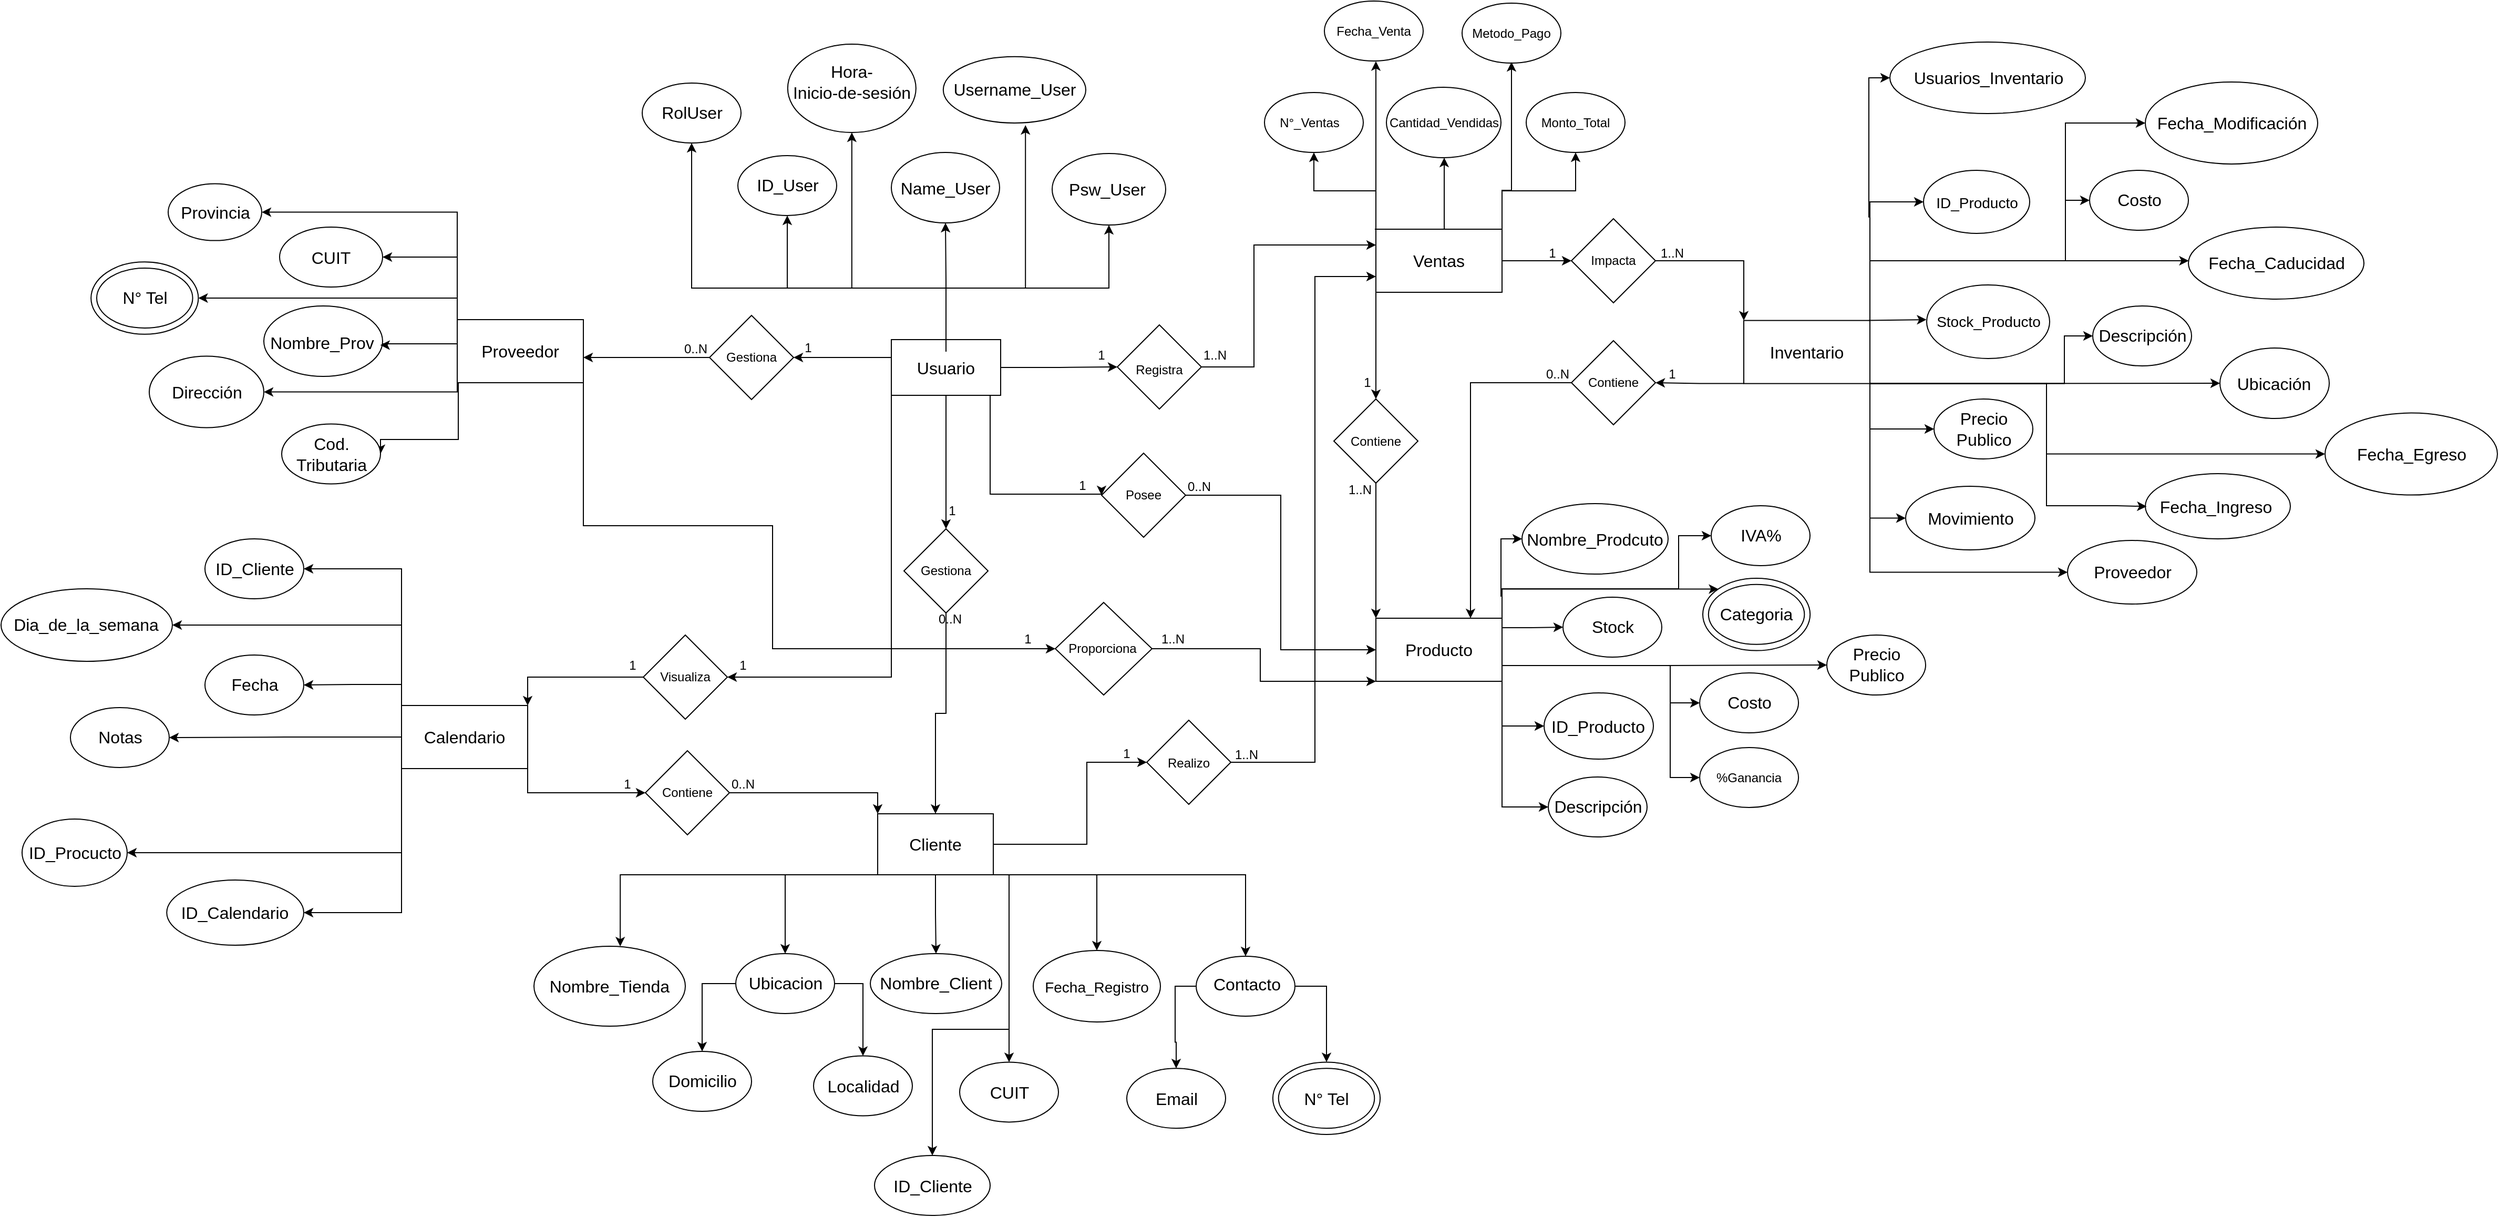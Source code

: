 <mxfile version="26.2.14">
  <diagram name="Página-1" id="h-yIFglehZsYKQuAEMty">
    <mxGraphModel grid="0" page="0" gridSize="10" guides="1" tooltips="1" connect="1" arrows="1" fold="1" pageScale="1" pageWidth="850" pageHeight="1100" math="0" shadow="0">
      <root>
        <mxCell id="0" />
        <mxCell id="1" parent="0" />
        <mxCell id="QPRDpCNhih8pYjzk8NWz-5" value="" style="ellipse;whiteSpace=wrap;html=1;movable=1;resizable=1;rotatable=1;deletable=1;editable=1;locked=0;connectable=1;" vertex="1" parent="1">
          <mxGeometry x="1070" y="-563" width="186" height="68" as="geometry" />
        </mxCell>
        <mxCell id="MDy1XEi2g01a_AjAgKbW-68" style="edgeStyle=orthogonalEdgeStyle;rounded=0;orthogonalLoop=1;jettySize=auto;html=1;exitX=1;exitY=0.5;exitDx=0;exitDy=0;entryX=0;entryY=0.5;entryDx=0;entryDy=0;" edge="1" parent="1" source="bGLIadX0kHBUWa4-QgWf-80" target="MDy1XEi2g01a_AjAgKbW-60">
          <mxGeometry relative="1" as="geometry">
            <Array as="points">
              <mxPoint x="306" y="200" />
              <mxPoint x="306" y="122" />
            </Array>
          </mxGeometry>
        </mxCell>
        <mxCell id="bGLIadX0kHBUWa4-QgWf-82" value="" style="group;movable=1;resizable=1;rotatable=1;deletable=1;editable=1;locked=0;connectable=1;" connectable="0" vertex="1" parent="1">
          <mxGeometry x="66" y="-279" width="239" height="234" as="geometry" />
        </mxCell>
        <mxCell id="i5Qo9Ydj3Eo_f_7UgnNF-50" style="edgeStyle=orthogonalEdgeStyle;rounded=0;orthogonalLoop=1;jettySize=auto;html=1;exitX=0.5;exitY=0;exitDx=0;exitDy=0;entryX=0.5;entryY=1;entryDx=0;entryDy=0;" edge="1" parent="bGLIadX0kHBUWa4-QgWf-82" source="bGLIadX0kHBUWa4-QgWf-58" target="bGLIadX0kHBUWa4-QgWf-69">
          <mxGeometry relative="1" as="geometry">
            <Array as="points">
              <mxPoint x="106" y="-50" />
              <mxPoint x="-45" y="-50" />
            </Array>
          </mxGeometry>
        </mxCell>
        <mxCell id="MDy1XEi2g01a_AjAgKbW-17" style="edgeStyle=orthogonalEdgeStyle;rounded=0;orthogonalLoop=1;jettySize=auto;html=1;exitX=0.5;exitY=1;exitDx=0;exitDy=0;entryX=0.5;entryY=0;entryDx=0;entryDy=0;" edge="1" parent="bGLIadX0kHBUWa4-QgWf-82" source="bGLIadX0kHBUWa4-QgWf-58" target="MDy1XEi2g01a_AjAgKbW-14">
          <mxGeometry relative="1" as="geometry" />
        </mxCell>
        <mxCell id="bGLIadX0kHBUWa4-QgWf-57" value="" style="group;movable=1;resizable=1;rotatable=1;deletable=1;editable=1;locked=0;connectable=1;" connectable="0" vertex="1" parent="bGLIadX0kHBUWa4-QgWf-82">
          <mxGeometry x="54" width="104" height="53" as="geometry" />
        </mxCell>
        <mxCell id="QPRDpCNhih8pYjzk8NWz-48" value="" style="group" connectable="0" vertex="1" parent="bGLIadX0kHBUWa4-QgWf-57">
          <mxGeometry y="-1" width="104" height="53" as="geometry" />
        </mxCell>
        <mxCell id="bGLIadX0kHBUWa4-QgWf-58" value="" style="rounded=0;whiteSpace=wrap;html=1;movable=1;resizable=1;rotatable=1;deletable=1;editable=1;locked=0;connectable=1;" vertex="1" parent="QPRDpCNhih8pYjzk8NWz-48">
          <mxGeometry width="104" height="53" as="geometry" />
        </mxCell>
        <mxCell id="bGLIadX0kHBUWa4-QgWf-59" value="Usuario" style="text;strokeColor=none;fillColor=none;html=1;align=center;verticalAlign=middle;whiteSpace=wrap;rounded=0;fontSize=16;movable=1;resizable=1;rotatable=1;deletable=1;editable=1;locked=0;connectable=1;" vertex="1" parent="QPRDpCNhih8pYjzk8NWz-48">
          <mxGeometry x="22" y="11.5" width="60" height="30" as="geometry" />
        </mxCell>
        <mxCell id="bGLIadX0kHBUWa4-QgWf-60" style="edgeStyle=none;curved=1;rounded=0;orthogonalLoop=1;jettySize=auto;html=1;exitX=1;exitY=1;exitDx=0;exitDy=0;fontSize=12;startSize=8;endSize=8;movable=1;resizable=1;rotatable=1;deletable=1;editable=1;locked=0;connectable=1;" edge="1" parent="QPRDpCNhih8pYjzk8NWz-48" source="bGLIadX0kHBUWa4-QgWf-58" target="bGLIadX0kHBUWa4-QgWf-58">
          <mxGeometry relative="1" as="geometry" />
        </mxCell>
        <mxCell id="bGLIadX0kHBUWa4-QgWf-69" value="" style="group;movable=1;resizable=1;rotatable=1;deletable=1;editable=1;locked=0;connectable=1;" connectable="0" vertex="1" parent="bGLIadX0kHBUWa4-QgWf-82">
          <mxGeometry x="-92" y="-176" width="94" height="57" as="geometry" />
        </mxCell>
        <mxCell id="bGLIadX0kHBUWa4-QgWf-70" value="" style="ellipse;whiteSpace=wrap;html=1;movable=1;resizable=1;rotatable=1;deletable=1;editable=1;locked=0;connectable=1;" vertex="1" parent="bGLIadX0kHBUWa4-QgWf-69">
          <mxGeometry width="94" height="57" as="geometry" />
        </mxCell>
        <mxCell id="bGLIadX0kHBUWa4-QgWf-71" value="ID_User" style="text;strokeColor=none;fillColor=none;html=1;align=center;verticalAlign=middle;whiteSpace=wrap;rounded=0;fontSize=16;movable=1;resizable=1;rotatable=1;deletable=1;editable=1;locked=0;connectable=1;" vertex="1" parent="bGLIadX0kHBUWa4-QgWf-69">
          <mxGeometry x="25.636" y="17.812" width="42.727" height="21.375" as="geometry" />
        </mxCell>
        <mxCell id="bGLIadX0kHBUWa4-QgWf-72" style="edgeStyle=none;curved=1;rounded=0;orthogonalLoop=1;jettySize=auto;html=1;exitX=1;exitY=1;exitDx=0;exitDy=0;fontSize=12;startSize=8;endSize=8;movable=1;resizable=1;rotatable=1;deletable=1;editable=1;locked=0;connectable=1;" edge="1" parent="bGLIadX0kHBUWa4-QgWf-69" source="bGLIadX0kHBUWa4-QgWf-70" target="bGLIadX0kHBUWa4-QgWf-70">
          <mxGeometry relative="1" as="geometry" />
        </mxCell>
        <mxCell id="bGLIadX0kHBUWa4-QgWf-74" value="" style="group;movable=1;resizable=1;rotatable=1;deletable=1;editable=1;locked=0;connectable=1;" connectable="0" vertex="1" parent="bGLIadX0kHBUWa4-QgWf-82">
          <mxGeometry x="207" y="-178" width="108" height="68" as="geometry" />
        </mxCell>
        <mxCell id="bGLIadX0kHBUWa4-QgWf-75" value="" style="ellipse;whiteSpace=wrap;html=1;movable=1;resizable=1;rotatable=1;deletable=1;editable=1;locked=0;connectable=1;" vertex="1" parent="bGLIadX0kHBUWa4-QgWf-74">
          <mxGeometry width="108.0" height="68" as="geometry" />
        </mxCell>
        <mxCell id="bGLIadX0kHBUWa4-QgWf-76" value="Psw_User" style="text;strokeColor=none;fillColor=none;html=1;align=center;verticalAlign=middle;whiteSpace=wrap;rounded=0;fontSize=16;movable=1;resizable=1;rotatable=1;deletable=1;editable=1;locked=0;connectable=1;" vertex="1" parent="bGLIadX0kHBUWa4-QgWf-74">
          <mxGeometry x="28.455" y="21.25" width="49.091" height="25.5" as="geometry" />
        </mxCell>
        <mxCell id="bGLIadX0kHBUWa4-QgWf-77" style="edgeStyle=none;curved=1;rounded=0;orthogonalLoop=1;jettySize=auto;html=1;exitX=1;exitY=1;exitDx=0;exitDy=0;fontSize=12;startSize=8;endSize=8;movable=1;resizable=1;rotatable=1;deletable=1;editable=1;locked=0;connectable=1;" edge="1" parent="bGLIadX0kHBUWa4-QgWf-74" source="bGLIadX0kHBUWa4-QgWf-75" target="bGLIadX0kHBUWa4-QgWf-75">
          <mxGeometry relative="1" as="geometry" />
        </mxCell>
        <mxCell id="MDy1XEi2g01a_AjAgKbW-14" value="" style="rhombus;whiteSpace=wrap;html=1;" vertex="1" parent="bGLIadX0kHBUWa4-QgWf-82">
          <mxGeometry x="66" y="179" width="80" height="80" as="geometry" />
        </mxCell>
        <mxCell id="MDy1XEi2g01a_AjAgKbW-32" value="1" style="text;html=1;align=center;verticalAlign=middle;whiteSpace=wrap;rounded=0;" vertex="1" parent="bGLIadX0kHBUWa4-QgWf-82">
          <mxGeometry x="82" y="147" width="60" height="30" as="geometry" />
        </mxCell>
        <mxCell id="QPRDpCNhih8pYjzk8NWz-84" style="edgeStyle=orthogonalEdgeStyle;rounded=0;orthogonalLoop=1;jettySize=auto;html=1;exitX=0.5;exitY=0;exitDx=0;exitDy=0;entryX=0.5;entryY=1;entryDx=0;entryDy=0;" edge="1" parent="bGLIadX0kHBUWa4-QgWf-82" source="bGLIadX0kHBUWa4-QgWf-58" target="bGLIadX0kHBUWa4-QgWf-75">
          <mxGeometry relative="1" as="geometry">
            <Array as="points">
              <mxPoint x="106" y="-50" />
              <mxPoint x="261" y="-50" />
            </Array>
          </mxGeometry>
        </mxCell>
        <mxCell id="QPRDpCNhih8pYjzk8NWz-85" style="edgeStyle=orthogonalEdgeStyle;rounded=0;orthogonalLoop=1;jettySize=auto;html=1;exitX=0.5;exitY=0;exitDx=0;exitDy=0;entryX=0.562;entryY=0.988;entryDx=0;entryDy=0;entryPerimeter=0;" edge="1" parent="bGLIadX0kHBUWa4-QgWf-82" source="bGLIadX0kHBUWa4-QgWf-58">
          <mxGeometry relative="1" as="geometry">
            <Array as="points">
              <mxPoint x="106" y="-50" />
              <mxPoint x="182" y="-50" />
            </Array>
            <mxPoint x="108" y="2.76" as="sourcePoint" />
            <mxPoint x="181.612" y="-204.997" as="targetPoint" />
          </mxGeometry>
        </mxCell>
        <mxCell id="MDy1XEi2g01a_AjAgKbW-30" value="Gestiona" style="text;html=1;align=center;verticalAlign=middle;whiteSpace=wrap;rounded=0;" vertex="1" parent="bGLIadX0kHBUWa4-QgWf-82">
          <mxGeometry x="76" y="204" width="60" height="30" as="geometry" />
        </mxCell>
        <mxCell id="bGLIadX0kHBUWa4-QgWf-84" value="" style="group" connectable="0" vertex="1" parent="1">
          <mxGeometry x="100" y="304" width="125" height="57" as="geometry" />
        </mxCell>
        <mxCell id="bGLIadX0kHBUWa4-QgWf-85" value="" style="ellipse;whiteSpace=wrap;html=1;" vertex="1" parent="bGLIadX0kHBUWa4-QgWf-84">
          <mxGeometry width="125" height="57" as="geometry" />
        </mxCell>
        <mxCell id="bGLIadX0kHBUWa4-QgWf-86" value="Nombre_Client" style="text;strokeColor=none;fillColor=none;html=1;align=center;verticalAlign=middle;whiteSpace=wrap;rounded=0;fontSize=16;" vertex="1" parent="bGLIadX0kHBUWa4-QgWf-84">
          <mxGeometry x="34.091" y="17.812" width="56.818" height="21.375" as="geometry" />
        </mxCell>
        <mxCell id="bGLIadX0kHBUWa4-QgWf-100" value="" style="group" connectable="0" vertex="1" parent="1">
          <mxGeometry x="-28" y="304" width="94" height="57" as="geometry" />
        </mxCell>
        <mxCell id="bGLIadX0kHBUWa4-QgWf-101" value="" style="ellipse;whiteSpace=wrap;html=1;" vertex="1" parent="bGLIadX0kHBUWa4-QgWf-100">
          <mxGeometry width="94" height="57" as="geometry" />
        </mxCell>
        <mxCell id="bGLIadX0kHBUWa4-QgWf-102" value="Ubicacion" style="text;strokeColor=none;fillColor=none;html=1;align=center;verticalAlign=middle;whiteSpace=wrap;rounded=0;fontSize=16;" vertex="1" parent="bGLIadX0kHBUWa4-QgWf-100">
          <mxGeometry x="25.636" y="17.812" width="42.727" height="21.375" as="geometry" />
        </mxCell>
        <mxCell id="bGLIadX0kHBUWa4-QgWf-103" value="" style="group" connectable="0" vertex="1" parent="1">
          <mxGeometry x="-107" y="397" width="94" height="57" as="geometry" />
        </mxCell>
        <mxCell id="bGLIadX0kHBUWa4-QgWf-104" value="" style="ellipse;whiteSpace=wrap;html=1;" vertex="1" parent="bGLIadX0kHBUWa4-QgWf-103">
          <mxGeometry width="94" height="57" as="geometry" />
        </mxCell>
        <mxCell id="bGLIadX0kHBUWa4-QgWf-105" value="Domicilio" style="text;strokeColor=none;fillColor=none;html=1;align=center;verticalAlign=middle;whiteSpace=wrap;rounded=0;fontSize=16;" vertex="1" parent="bGLIadX0kHBUWa4-QgWf-103">
          <mxGeometry x="25.636" y="17.812" width="42.727" height="21.375" as="geometry" />
        </mxCell>
        <mxCell id="bGLIadX0kHBUWa4-QgWf-106" value="" style="group" connectable="0" vertex="1" parent="1">
          <mxGeometry x="46" y="401.29" width="94" height="57" as="geometry" />
        </mxCell>
        <mxCell id="bGLIadX0kHBUWa4-QgWf-107" value="" style="ellipse;whiteSpace=wrap;html=1;" vertex="1" parent="bGLIadX0kHBUWa4-QgWf-106">
          <mxGeometry width="94" height="57" as="geometry" />
        </mxCell>
        <mxCell id="bGLIadX0kHBUWa4-QgWf-108" value="Localidad" style="text;strokeColor=none;fillColor=none;html=1;align=center;verticalAlign=middle;whiteSpace=wrap;rounded=0;fontSize=16;" vertex="1" parent="bGLIadX0kHBUWa4-QgWf-106">
          <mxGeometry x="25.636" y="17.812" width="42.727" height="21.375" as="geometry" />
        </mxCell>
        <mxCell id="9F6NOnJwmwG0ibiyGM8l-4" value="" style="group" connectable="0" vertex="1" parent="1">
          <mxGeometry x="-586" y="-264.19" width="122" height="68" as="geometry" />
        </mxCell>
        <mxCell id="9F6NOnJwmwG0ibiyGM8l-5" value="" style="ellipse;whiteSpace=wrap;html=1;" vertex="1" parent="9F6NOnJwmwG0ibiyGM8l-4">
          <mxGeometry width="109.0" height="68" as="geometry" />
        </mxCell>
        <mxCell id="9F6NOnJwmwG0ibiyGM8l-6" value="Dirección" style="text;strokeColor=none;fillColor=none;html=1;align=center;verticalAlign=middle;whiteSpace=wrap;rounded=0;fontSize=16;" vertex="1" parent="9F6NOnJwmwG0ibiyGM8l-4">
          <mxGeometry x="29.727" y="21.25" width="49.545" height="25.5" as="geometry" />
        </mxCell>
        <mxCell id="9F6NOnJwmwG0ibiyGM8l-29" value="" style="group" connectable="0" vertex="1" parent="1">
          <mxGeometry x="-293" y="-299" width="120" height="60" as="geometry" />
        </mxCell>
        <mxCell id="fgX9kcdW40fM9QlcyEOr-1" value="" style="rounded=0;whiteSpace=wrap;html=1;" vertex="1" parent="9F6NOnJwmwG0ibiyGM8l-29">
          <mxGeometry width="120" height="60" as="geometry" />
        </mxCell>
        <mxCell id="9F6NOnJwmwG0ibiyGM8l-2" value="Proveedor" style="text;strokeColor=none;fillColor=none;html=1;align=center;verticalAlign=middle;whiteSpace=wrap;rounded=0;fontSize=16;" vertex="1" parent="9F6NOnJwmwG0ibiyGM8l-29">
          <mxGeometry x="30" y="15" width="60" height="30" as="geometry" />
        </mxCell>
        <mxCell id="9F6NOnJwmwG0ibiyGM8l-33" value="" style="group" connectable="0" vertex="1" parent="1">
          <mxGeometry x="581" y="-15" width="120" height="60" as="geometry" />
        </mxCell>
        <mxCell id="9F6NOnJwmwG0ibiyGM8l-34" value="" style="rounded=0;whiteSpace=wrap;html=1;" vertex="1" parent="9F6NOnJwmwG0ibiyGM8l-33">
          <mxGeometry width="120" height="60" as="geometry" />
        </mxCell>
        <mxCell id="9F6NOnJwmwG0ibiyGM8l-35" value="Producto" style="text;strokeColor=none;fillColor=none;html=1;align=center;verticalAlign=middle;whiteSpace=wrap;rounded=0;fontSize=16;" vertex="1" parent="9F6NOnJwmwG0ibiyGM8l-33">
          <mxGeometry x="30" y="15" width="60" height="30" as="geometry" />
        </mxCell>
        <mxCell id="9F6NOnJwmwG0ibiyGM8l-39" value="" style="group;movable=1;resizable=1;rotatable=1;deletable=1;editable=1;locked=0;connectable=1;" connectable="0" vertex="1" parent="1">
          <mxGeometry x="741" y="56" width="104" height="63" as="geometry" />
        </mxCell>
        <mxCell id="9F6NOnJwmwG0ibiyGM8l-40" value="" style="ellipse;whiteSpace=wrap;html=1;movable=1;resizable=1;rotatable=1;deletable=1;editable=1;locked=0;connectable=1;" vertex="1" parent="9F6NOnJwmwG0ibiyGM8l-39">
          <mxGeometry width="104" height="63.0" as="geometry" />
        </mxCell>
        <mxCell id="9F6NOnJwmwG0ibiyGM8l-41" value="ID_Producto" style="text;strokeColor=none;fillColor=none;html=1;align=center;verticalAlign=middle;whiteSpace=wrap;rounded=0;fontSize=16;movable=1;resizable=1;rotatable=1;deletable=1;editable=1;locked=0;connectable=1;" vertex="1" parent="9F6NOnJwmwG0ibiyGM8l-39">
          <mxGeometry x="28.364" y="19.688" width="47.273" height="23.625" as="geometry" />
        </mxCell>
        <mxCell id="9F6NOnJwmwG0ibiyGM8l-42" style="edgeStyle=none;curved=1;rounded=0;orthogonalLoop=1;jettySize=auto;html=1;exitX=1;exitY=1;exitDx=0;exitDy=0;fontSize=12;startSize=8;endSize=8;movable=1;resizable=1;rotatable=1;deletable=1;editable=1;locked=0;connectable=1;" edge="1" parent="9F6NOnJwmwG0ibiyGM8l-39" source="9F6NOnJwmwG0ibiyGM8l-40" target="9F6NOnJwmwG0ibiyGM8l-40">
          <mxGeometry relative="1" as="geometry" />
        </mxCell>
        <mxCell id="i5Qo9Ydj3Eo_f_7UgnNF-13" value="" style="group" connectable="0" vertex="1" parent="1">
          <mxGeometry x="-638" y="-348" width="106" height="71.81" as="geometry" />
        </mxCell>
        <mxCell id="i5Qo9Ydj3Eo_f_7UgnNF-14" value="" style="group" connectable="0" vertex="1" parent="i5Qo9Ydj3Eo_f_7UgnNF-13">
          <mxGeometry x="-3.404" y="-5.91" width="102.11" height="68.81" as="geometry" />
        </mxCell>
        <mxCell id="i5Qo9Ydj3Eo_f_7UgnNF-12" value="" style="ellipse;whiteSpace=wrap;html=1;" vertex="1" parent="i5Qo9Ydj3Eo_f_7UgnNF-14">
          <mxGeometry width="102.11" height="68.81" as="geometry" />
        </mxCell>
        <mxCell id="9F6NOnJwmwG0ibiyGM8l-22" value="" style="ellipse;whiteSpace=wrap;html=1;" vertex="1" parent="i5Qo9Ydj3Eo_f_7UgnNF-14">
          <mxGeometry x="5.404" y="5.9" width="91.3" height="57" as="geometry" />
        </mxCell>
        <mxCell id="9F6NOnJwmwG0ibiyGM8l-23" value="N° Tel" style="text;strokeColor=none;fillColor=none;html=1;align=center;verticalAlign=middle;whiteSpace=wrap;rounded=0;fontSize=16;" vertex="1" parent="i5Qo9Ydj3Eo_f_7UgnNF-14">
          <mxGeometry x="26.932" y="23.72" width="48.238" height="21.38" as="geometry" />
        </mxCell>
        <mxCell id="i5Qo9Ydj3Eo_f_7UgnNF-16" value="" style="group" connectable="0" vertex="1" parent="1">
          <mxGeometry x="-469" y="-305" width="105" height="60" as="geometry" />
        </mxCell>
        <mxCell id="9F6NOnJwmwG0ibiyGM8l-8" value="" style="ellipse;whiteSpace=wrap;html=1;movable=1;resizable=1;rotatable=1;deletable=1;editable=1;locked=0;connectable=1;" vertex="1" parent="i5Qo9Ydj3Eo_f_7UgnNF-16">
          <mxGeometry x="-8" y="-7" width="113" height="67" as="geometry" />
        </mxCell>
        <mxCell id="9F6NOnJwmwG0ibiyGM8l-9" value="Nombre_Prov" style="text;strokeColor=none;fillColor=none;html=1;align=center;verticalAlign=middle;whiteSpace=wrap;rounded=0;fontSize=16;movable=1;resizable=1;rotatable=1;deletable=1;editable=1;locked=0;connectable=1;" vertex="1" parent="i5Qo9Ydj3Eo_f_7UgnNF-16">
          <mxGeometry x="25.636" y="17.812" width="42.727" height="21.375" as="geometry" />
        </mxCell>
        <mxCell id="i5Qo9Ydj3Eo_f_7UgnNF-20" value="" style="ellipse;whiteSpace=wrap;html=1;movable=1;resizable=1;rotatable=1;deletable=1;editable=1;locked=0;connectable=1;" vertex="1" parent="1">
          <mxGeometry x="759" y="-35" width="94" height="57" as="geometry" />
        </mxCell>
        <mxCell id="i5Qo9Ydj3Eo_f_7UgnNF-21" value="Stock" style="text;strokeColor=none;fillColor=none;html=1;align=center;verticalAlign=middle;whiteSpace=wrap;rounded=0;fontSize=16;movable=1;resizable=1;rotatable=1;deletable=1;editable=1;locked=0;connectable=1;" vertex="1" parent="1">
          <mxGeometry x="784.636" y="-17.188" width="42.727" height="21.375" as="geometry" />
        </mxCell>
        <mxCell id="i5Qo9Ydj3Eo_f_7UgnNF-27" style="edgeStyle=orthogonalEdgeStyle;rounded=0;orthogonalLoop=1;jettySize=auto;html=1;exitX=1;exitY=0;exitDx=0;exitDy=0;entryX=0;entryY=0.5;entryDx=0;entryDy=0;" edge="1" parent="1" source="9F6NOnJwmwG0ibiyGM8l-34" target="9F6NOnJwmwG0ibiyGM8l-37">
          <mxGeometry relative="1" as="geometry" />
        </mxCell>
        <mxCell id="i5Qo9Ydj3Eo_f_7UgnNF-28" style="edgeStyle=orthogonalEdgeStyle;rounded=0;orthogonalLoop=1;jettySize=auto;html=1;exitX=1;exitY=0.75;exitDx=0;exitDy=0;entryX=0;entryY=0.5;entryDx=0;entryDy=0;" edge="1" parent="1" source="9F6NOnJwmwG0ibiyGM8l-34" target="i5Qo9Ydj3Eo_f_7UgnNF-20">
          <mxGeometry relative="1" as="geometry">
            <Array as="points">
              <mxPoint x="701" y="-6" />
              <mxPoint x="728" y="-6" />
            </Array>
          </mxGeometry>
        </mxCell>
        <mxCell id="i5Qo9Ydj3Eo_f_7UgnNF-29" style="edgeStyle=orthogonalEdgeStyle;rounded=0;orthogonalLoop=1;jettySize=auto;html=1;exitX=1;exitY=1;exitDx=0;exitDy=0;entryX=0;entryY=0.5;entryDx=0;entryDy=0;" edge="1" parent="1" source="9F6NOnJwmwG0ibiyGM8l-34" target="9F6NOnJwmwG0ibiyGM8l-39">
          <mxGeometry relative="1" as="geometry" />
        </mxCell>
        <mxCell id="i5Qo9Ydj3Eo_f_7UgnNF-34" value="" style="group" connectable="0" vertex="1" parent="1">
          <mxGeometry x="-462" y="-387" width="98" height="57" as="geometry" />
        </mxCell>
        <mxCell id="i5Qo9Ydj3Eo_f_7UgnNF-1" value="" style="ellipse;whiteSpace=wrap;html=1;" vertex="1" parent="i5Qo9Ydj3Eo_f_7UgnNF-34">
          <mxGeometry width="98" height="57" as="geometry" />
        </mxCell>
        <mxCell id="i5Qo9Ydj3Eo_f_7UgnNF-2" value="CUIT" style="text;strokeColor=none;fillColor=none;html=1;align=center;verticalAlign=middle;whiteSpace=wrap;rounded=0;fontSize=16;" vertex="1" parent="i5Qo9Ydj3Eo_f_7UgnNF-34">
          <mxGeometry x="24.194" y="17.81" width="49.603" height="21.38" as="geometry" />
        </mxCell>
        <mxCell id="i5Qo9Ydj3Eo_f_7UgnNF-35" value="" style="group" connectable="0" vertex="1" parent="1">
          <mxGeometry x="-568" y="-428.19" width="89" height="54" as="geometry" />
        </mxCell>
        <mxCell id="i5Qo9Ydj3Eo_f_7UgnNF-11" value="" style="ellipse;whiteSpace=wrap;html=1;" vertex="1" parent="i5Qo9Ydj3Eo_f_7UgnNF-35">
          <mxGeometry width="89" height="54" as="geometry" />
        </mxCell>
        <mxCell id="i5Qo9Ydj3Eo_f_7UgnNF-19" value="&lt;font style=&quot;font-size: 16px;&quot;&gt;Provincia&lt;/font&gt;" style="text;html=1;align=center;verticalAlign=middle;whiteSpace=wrap;rounded=0;" vertex="1" parent="i5Qo9Ydj3Eo_f_7UgnNF-35">
          <mxGeometry x="14.5" y="12" width="60" height="30" as="geometry" />
        </mxCell>
        <mxCell id="i5Qo9Ydj3Eo_f_7UgnNF-37" style="edgeStyle=orthogonalEdgeStyle;rounded=0;orthogonalLoop=1;jettySize=auto;html=1;exitX=0.5;exitY=0;exitDx=0;exitDy=0;entryX=1;entryY=0.5;entryDx=0;entryDy=0;" edge="1" parent="1" source="fgX9kcdW40fM9QlcyEOr-1" target="i5Qo9Ydj3Eo_f_7UgnNF-11">
          <mxGeometry relative="1" as="geometry">
            <Array as="points">
              <mxPoint x="-293" y="-299" />
              <mxPoint x="-293" y="-401" />
            </Array>
          </mxGeometry>
        </mxCell>
        <mxCell id="i5Qo9Ydj3Eo_f_7UgnNF-39" style="edgeStyle=orthogonalEdgeStyle;rounded=0;orthogonalLoop=1;jettySize=auto;html=1;exitX=0.25;exitY=0;exitDx=0;exitDy=0;entryX=1;entryY=0.5;entryDx=0;entryDy=0;" edge="1" parent="1" source="fgX9kcdW40fM9QlcyEOr-1" target="i5Qo9Ydj3Eo_f_7UgnNF-1">
          <mxGeometry relative="1" as="geometry">
            <Array as="points">
              <mxPoint x="-293" y="-299" />
              <mxPoint x="-293" y="-358" />
            </Array>
          </mxGeometry>
        </mxCell>
        <mxCell id="i5Qo9Ydj3Eo_f_7UgnNF-40" style="edgeStyle=orthogonalEdgeStyle;rounded=0;orthogonalLoop=1;jettySize=auto;html=1;exitX=0;exitY=0;exitDx=0;exitDy=0;entryX=1;entryY=0.5;entryDx=0;entryDy=0;" edge="1" parent="1" source="fgX9kcdW40fM9QlcyEOr-1" target="i5Qo9Ydj3Eo_f_7UgnNF-12">
          <mxGeometry relative="1" as="geometry" />
        </mxCell>
        <mxCell id="i5Qo9Ydj3Eo_f_7UgnNF-41" style="edgeStyle=orthogonalEdgeStyle;rounded=0;orthogonalLoop=1;jettySize=auto;html=1;exitX=0;exitY=0.25;exitDx=0;exitDy=0;entryX=0.981;entryY=0.555;entryDx=0;entryDy=0;entryPerimeter=0;" edge="1" parent="1" target="9F6NOnJwmwG0ibiyGM8l-8">
          <mxGeometry relative="1" as="geometry">
            <Array as="points">
              <mxPoint x="-293" y="-276" />
              <mxPoint x="-364" y="-276" />
              <mxPoint x="-364" y="-275" />
            </Array>
            <mxPoint x="-293" y="-283.19" as="sourcePoint" />
            <mxPoint x="-364.0" y="-277.69" as="targetPoint" />
          </mxGeometry>
        </mxCell>
        <mxCell id="i5Qo9Ydj3Eo_f_7UgnNF-42" style="edgeStyle=orthogonalEdgeStyle;rounded=0;orthogonalLoop=1;jettySize=auto;html=1;exitX=0;exitY=1;exitDx=0;exitDy=0;entryX=1;entryY=0.5;entryDx=0;entryDy=0;" edge="1" parent="1" source="fgX9kcdW40fM9QlcyEOr-1" target="9F6NOnJwmwG0ibiyGM8l-5">
          <mxGeometry relative="1" as="geometry">
            <Array as="points">
              <mxPoint x="-293" y="-230" />
            </Array>
          </mxGeometry>
        </mxCell>
        <mxCell id="i5Qo9Ydj3Eo_f_7UgnNF-43" style="edgeStyle=orthogonalEdgeStyle;rounded=0;orthogonalLoop=1;jettySize=auto;html=1;exitX=0.25;exitY=1;exitDx=0;exitDy=0;entryX=1;entryY=0.5;entryDx=0;entryDy=0;" edge="1" parent="1" source="fgX9kcdW40fM9QlcyEOr-1" target="i5Qo9Ydj3Eo_f_7UgnNF-4">
          <mxGeometry relative="1" as="geometry">
            <Array as="points">
              <mxPoint x="-292" y="-239" />
              <mxPoint x="-292" y="-185" />
            </Array>
          </mxGeometry>
        </mxCell>
        <mxCell id="i5Qo9Ydj3Eo_f_7UgnNF-59" value="" style="group" connectable="0" vertex="1" parent="1">
          <mxGeometry x="165" y="-543" width="140" height="57" as="geometry" />
        </mxCell>
        <mxCell id="i5Qo9Ydj3Eo_f_7UgnNF-54" value="" style="ellipse;whiteSpace=wrap;html=1;" vertex="1" parent="i5Qo9Ydj3Eo_f_7UgnNF-59">
          <mxGeometry x="4.41" y="-6.107" width="135.59" height="63.107" as="geometry" />
        </mxCell>
        <mxCell id="i5Qo9Ydj3Eo_f_7UgnNF-55" value="Username_User" style="text;strokeColor=none;fillColor=none;html=1;align=center;verticalAlign=middle;whiteSpace=wrap;rounded=0;fontSize=16;" vertex="1" parent="i5Qo9Ydj3Eo_f_7UgnNF-59">
          <mxGeometry x="6.79" y="17.046" width="130.82" height="16.795" as="geometry" />
        </mxCell>
        <mxCell id="i5Qo9Ydj3Eo_f_7UgnNF-64" value="" style="group" connectable="0" vertex="1" parent="1">
          <mxGeometry x="17.0" y="-561" width="130.82" height="84" as="geometry" />
        </mxCell>
        <mxCell id="i5Qo9Ydj3Eo_f_7UgnNF-65" value="" style="ellipse;whiteSpace=wrap;html=1;" vertex="1" parent="i5Qo9Ydj3Eo_f_7UgnNF-64">
          <mxGeometry x="4.41" width="122" height="84" as="geometry" />
        </mxCell>
        <mxCell id="i5Qo9Ydj3Eo_f_7UgnNF-66" value="&lt;div&gt;Hora-&lt;/div&gt;&lt;div&gt;Inicio-de-sesión&lt;/div&gt;" style="text;strokeColor=none;fillColor=none;html=1;align=center;verticalAlign=middle;whiteSpace=wrap;rounded=0;fontSize=16;" vertex="1" parent="i5Qo9Ydj3Eo_f_7UgnNF-64">
          <mxGeometry y="24" width="130.82" height="24.75" as="geometry" />
        </mxCell>
        <mxCell id="MDy1XEi2g01a_AjAgKbW-4" value="" style="group" connectable="0" vertex="1" parent="1">
          <mxGeometry x="889.05" y="37" width="94" height="57" as="geometry" />
        </mxCell>
        <mxCell id="MDy1XEi2g01a_AjAgKbW-5" value="" style="ellipse;whiteSpace=wrap;html=1;movable=1;resizable=1;rotatable=1;deletable=1;editable=1;locked=0;connectable=1;" vertex="1" parent="MDy1XEi2g01a_AjAgKbW-4">
          <mxGeometry width="94" height="57" as="geometry" />
        </mxCell>
        <mxCell id="MDy1XEi2g01a_AjAgKbW-6" value="Costo" style="text;strokeColor=none;fillColor=none;html=1;align=center;verticalAlign=middle;whiteSpace=wrap;rounded=0;fontSize=16;movable=1;resizable=1;rotatable=1;deletable=1;editable=1;locked=0;connectable=1;" vertex="1" parent="MDy1XEi2g01a_AjAgKbW-4">
          <mxGeometry x="25.636" y="17.812" width="42.727" height="21.375" as="geometry" />
        </mxCell>
        <mxCell id="MDy1XEi2g01a_AjAgKbW-7" value="" style="group" connectable="0" vertex="1" parent="1">
          <mxGeometry x="900" y="-122" width="94" height="57" as="geometry" />
        </mxCell>
        <mxCell id="MDy1XEi2g01a_AjAgKbW-8" value="" style="ellipse;whiteSpace=wrap;html=1;movable=1;resizable=1;rotatable=1;deletable=1;editable=1;locked=0;connectable=1;" vertex="1" parent="MDy1XEi2g01a_AjAgKbW-7">
          <mxGeometry width="94" height="57" as="geometry" />
        </mxCell>
        <mxCell id="MDy1XEi2g01a_AjAgKbW-9" value="IVA%" style="text;strokeColor=none;fillColor=none;html=1;align=center;verticalAlign=middle;whiteSpace=wrap;rounded=0;fontSize=16;movable=1;resizable=1;rotatable=1;deletable=1;editable=1;locked=0;connectable=1;" vertex="1" parent="MDy1XEi2g01a_AjAgKbW-7">
          <mxGeometry x="25.636" y="17.812" width="42.727" height="21.375" as="geometry" />
        </mxCell>
        <mxCell id="MDy1XEi2g01a_AjAgKbW-10" value="" style="group" connectable="0" vertex="1" parent="1">
          <mxGeometry x="1010" y="1" width="94" height="57" as="geometry" />
        </mxCell>
        <mxCell id="MDy1XEi2g01a_AjAgKbW-11" value="" style="ellipse;whiteSpace=wrap;html=1;movable=1;resizable=1;rotatable=1;deletable=1;editable=1;locked=0;connectable=1;" vertex="1" parent="MDy1XEi2g01a_AjAgKbW-10">
          <mxGeometry width="94" height="57" as="geometry" />
        </mxCell>
        <mxCell id="MDy1XEi2g01a_AjAgKbW-12" value="Precio&lt;div&gt;Publico&lt;/div&gt;" style="text;strokeColor=none;fillColor=none;html=1;align=center;verticalAlign=middle;whiteSpace=wrap;rounded=0;fontSize=16;movable=1;resizable=1;rotatable=1;deletable=1;editable=1;locked=0;connectable=1;" vertex="1" parent="MDy1XEi2g01a_AjAgKbW-10">
          <mxGeometry x="25.636" y="17.812" width="42.727" height="21.375" as="geometry" />
        </mxCell>
        <mxCell id="MDy1XEi2g01a_AjAgKbW-21" style="edgeStyle=orthogonalEdgeStyle;rounded=0;orthogonalLoop=1;jettySize=auto;html=1;exitX=1;exitY=0.5;exitDx=0;exitDy=0;entryX=0;entryY=0.5;entryDx=0;entryDy=0;" edge="1" parent="1" source="MDy1XEi2g01a_AjAgKbW-13" target="9F6NOnJwmwG0ibiyGM8l-34">
          <mxGeometry relative="1" as="geometry" />
        </mxCell>
        <mxCell id="MDy1XEi2g01a_AjAgKbW-13" value="" style="rhombus;whiteSpace=wrap;html=1;" vertex="1" parent="1">
          <mxGeometry x="320" y="-172" width="80" height="80" as="geometry" />
        </mxCell>
        <mxCell id="MDy1XEi2g01a_AjAgKbW-22" style="edgeStyle=orthogonalEdgeStyle;rounded=0;orthogonalLoop=1;jettySize=auto;html=1;exitX=0;exitY=0.5;exitDx=0;exitDy=0;" edge="1" parent="1" source="MDy1XEi2g01a_AjAgKbW-15">
          <mxGeometry relative="1" as="geometry">
            <Array as="points">
              <mxPoint x="-173" y="-263" />
            </Array>
            <mxPoint x="-173" y="-263" as="targetPoint" />
          </mxGeometry>
        </mxCell>
        <mxCell id="MDy1XEi2g01a_AjAgKbW-15" value="Gestiona" style="rhombus;whiteSpace=wrap;html=1;" vertex="1" parent="1">
          <mxGeometry x="-53" y="-303" width="80" height="80" as="geometry" />
        </mxCell>
        <mxCell id="MDy1XEi2g01a_AjAgKbW-19" style="edgeStyle=orthogonalEdgeStyle;rounded=0;orthogonalLoop=1;jettySize=auto;html=1;exitX=1;exitY=1;exitDx=0;exitDy=0;entryX=0;entryY=0.5;entryDx=0;entryDy=0;" edge="1" parent="1" source="bGLIadX0kHBUWa4-QgWf-58" target="MDy1XEi2g01a_AjAgKbW-13">
          <mxGeometry relative="1" as="geometry">
            <Array as="points">
              <mxPoint x="214" y="-133" />
              <mxPoint x="320" y="-133" />
            </Array>
          </mxGeometry>
        </mxCell>
        <mxCell id="MDy1XEi2g01a_AjAgKbW-20" style="edgeStyle=orthogonalEdgeStyle;rounded=0;orthogonalLoop=1;jettySize=auto;html=1;exitX=0.5;exitY=1;exitDx=0;exitDy=0;entryX=0.5;entryY=0;entryDx=0;entryDy=0;" edge="1" parent="1" source="MDy1XEi2g01a_AjAgKbW-14" target="bGLIadX0kHBUWa4-QgWf-80">
          <mxGeometry relative="1" as="geometry" />
        </mxCell>
        <mxCell id="MDy1XEi2g01a_AjAgKbW-25" style="edgeStyle=orthogonalEdgeStyle;rounded=0;orthogonalLoop=1;jettySize=auto;html=1;exitX=1;exitY=0.5;exitDx=0;exitDy=0;entryX=0;entryY=1;entryDx=0;entryDy=0;" edge="1" parent="1" source="MDy1XEi2g01a_AjAgKbW-23" target="9F6NOnJwmwG0ibiyGM8l-34">
          <mxGeometry relative="1" as="geometry">
            <Array as="points">
              <mxPoint x="471" y="14" />
              <mxPoint x="471" y="45" />
            </Array>
          </mxGeometry>
        </mxCell>
        <mxCell id="MDy1XEi2g01a_AjAgKbW-24" style="edgeStyle=orthogonalEdgeStyle;rounded=0;orthogonalLoop=1;jettySize=auto;html=1;exitX=1;exitY=1;exitDx=0;exitDy=0;entryX=0;entryY=0.5;entryDx=0;entryDy=0;" edge="1" parent="1" source="fgX9kcdW40fM9QlcyEOr-1" target="MDy1XEi2g01a_AjAgKbW-23">
          <mxGeometry relative="1" as="geometry">
            <Array as="points">
              <mxPoint x="-173" y="-103" />
              <mxPoint x="7" y="-103" />
              <mxPoint x="7" y="14" />
            </Array>
          </mxGeometry>
        </mxCell>
        <mxCell id="MDy1XEi2g01a_AjAgKbW-27" value="" style="group" connectable="0" vertex="1" parent="1">
          <mxGeometry x="276" y="-30" width="92" height="88" as="geometry" />
        </mxCell>
        <mxCell id="MDy1XEi2g01a_AjAgKbW-23" value="" style="rhombus;whiteSpace=wrap;html=1;" vertex="1" parent="MDy1XEi2g01a_AjAgKbW-27">
          <mxGeometry width="92" height="88" as="geometry" />
        </mxCell>
        <mxCell id="MDy1XEi2g01a_AjAgKbW-26" value="Proporciona" style="text;html=1;align=center;verticalAlign=middle;whiteSpace=wrap;rounded=0;" vertex="1" parent="MDy1XEi2g01a_AjAgKbW-27">
          <mxGeometry x="15" y="29" width="60" height="30" as="geometry" />
        </mxCell>
        <mxCell id="MDy1XEi2g01a_AjAgKbW-28" value="1" style="text;html=1;align=center;verticalAlign=middle;whiteSpace=wrap;rounded=0;" vertex="1" parent="1">
          <mxGeometry x="220" y="-10.5" width="60" height="30" as="geometry" />
        </mxCell>
        <mxCell id="MDy1XEi2g01a_AjAgKbW-29" value="1..N" style="text;html=1;align=center;verticalAlign=middle;whiteSpace=wrap;rounded=0;" vertex="1" parent="1">
          <mxGeometry x="358" y="-10.5" width="60" height="30" as="geometry" />
        </mxCell>
        <mxCell id="MDy1XEi2g01a_AjAgKbW-31" value="Posee" style="text;html=1;align=center;verticalAlign=middle;whiteSpace=wrap;rounded=0;" vertex="1" parent="1">
          <mxGeometry x="330" y="-147" width="60" height="30" as="geometry" />
        </mxCell>
        <mxCell id="MDy1XEi2g01a_AjAgKbW-34" value="" style="group" connectable="0" vertex="1" parent="1">
          <mxGeometry x="255" y="301" width="121" height="68" as="geometry" />
        </mxCell>
        <mxCell id="MDy1XEi2g01a_AjAgKbW-35" value="" style="ellipse;whiteSpace=wrap;html=1;" vertex="1" parent="MDy1XEi2g01a_AjAgKbW-34">
          <mxGeometry width="121.0" height="68" as="geometry" />
        </mxCell>
        <mxCell id="MDy1XEi2g01a_AjAgKbW-36" value="&lt;font style=&quot;font-size: 14px;&quot;&gt;Fecha_Registro&lt;/font&gt;" style="text;strokeColor=none;fillColor=none;html=1;align=center;verticalAlign=middle;whiteSpace=wrap;rounded=0;fontSize=16;" vertex="1" parent="MDy1XEi2g01a_AjAgKbW-34">
          <mxGeometry x="17.05" y="21.247" width="86.9" height="25.506" as="geometry" />
        </mxCell>
        <mxCell id="MDy1XEi2g01a_AjAgKbW-39" value="" style="group" connectable="0" vertex="1" parent="1">
          <mxGeometry x="581" y="-385" width="120" height="60" as="geometry" />
        </mxCell>
        <mxCell id="MDy1XEi2g01a_AjAgKbW-40" value="" style="rounded=0;whiteSpace=wrap;html=1;" vertex="1" parent="MDy1XEi2g01a_AjAgKbW-39">
          <mxGeometry width="120" height="60" as="geometry" />
        </mxCell>
        <mxCell id="MDy1XEi2g01a_AjAgKbW-41" value="Ventas" style="text;strokeColor=none;fillColor=none;html=1;align=center;verticalAlign=middle;whiteSpace=wrap;rounded=0;fontSize=16;" vertex="1" parent="MDy1XEi2g01a_AjAgKbW-39">
          <mxGeometry x="30" y="15" width="60" height="30" as="geometry" />
        </mxCell>
        <mxCell id="MDy1XEi2g01a_AjAgKbW-47" style="edgeStyle=orthogonalEdgeStyle;rounded=0;orthogonalLoop=1;jettySize=auto;html=1;exitX=0.5;exitY=1;exitDx=0;exitDy=0;entryX=0;entryY=0;entryDx=0;entryDy=0;" edge="1" parent="1" source="MDy1XEi2g01a_AjAgKbW-42" target="9F6NOnJwmwG0ibiyGM8l-34">
          <mxGeometry relative="1" as="geometry" />
        </mxCell>
        <mxCell id="MDy1XEi2g01a_AjAgKbW-42" value="" style="rhombus;whiteSpace=wrap;html=1;" vertex="1" parent="1">
          <mxGeometry x="541" y="-223.5" width="80" height="80" as="geometry" />
        </mxCell>
        <mxCell id="MDy1XEi2g01a_AjAgKbW-43" value="" style="rhombus;whiteSpace=wrap;html=1;" vertex="1" parent="1">
          <mxGeometry x="335" y="-294" width="80" height="80" as="geometry" />
        </mxCell>
        <mxCell id="MDy1XEi2g01a_AjAgKbW-44" style="edgeStyle=orthogonalEdgeStyle;rounded=0;orthogonalLoop=1;jettySize=auto;html=1;exitX=1;exitY=0.5;exitDx=0;exitDy=0;" edge="1" parent="1" source="bGLIadX0kHBUWa4-QgWf-58" target="MDy1XEi2g01a_AjAgKbW-43">
          <mxGeometry relative="1" as="geometry">
            <mxPoint x="224" y="-253.5" as="sourcePoint" />
            <mxPoint x="335" y="-255" as="targetPoint" />
            <Array as="points" />
          </mxGeometry>
        </mxCell>
        <mxCell id="MDy1XEi2g01a_AjAgKbW-46" style="edgeStyle=orthogonalEdgeStyle;rounded=0;orthogonalLoop=1;jettySize=auto;html=1;exitX=0;exitY=1;exitDx=0;exitDy=0;entryX=0.5;entryY=0;entryDx=0;entryDy=0;" edge="1" parent="1" source="MDy1XEi2g01a_AjAgKbW-40" target="MDy1XEi2g01a_AjAgKbW-42">
          <mxGeometry relative="1" as="geometry" />
        </mxCell>
        <mxCell id="MDy1XEi2g01a_AjAgKbW-48" value="Registra" style="text;html=1;align=center;verticalAlign=middle;whiteSpace=wrap;rounded=0;" vertex="1" parent="1">
          <mxGeometry x="345" y="-266" width="60" height="30" as="geometry" />
        </mxCell>
        <mxCell id="MDy1XEi2g01a_AjAgKbW-49" value="Contiene" style="text;html=1;align=center;verticalAlign=middle;whiteSpace=wrap;rounded=0;" vertex="1" parent="1">
          <mxGeometry x="551" y="-198.5" width="60" height="30" as="geometry" />
        </mxCell>
        <mxCell id="MDy1XEi2g01a_AjAgKbW-50" value="1" style="text;html=1;align=center;verticalAlign=middle;whiteSpace=wrap;rounded=0;" vertex="1" parent="1">
          <mxGeometry x="290" y="-280" width="60" height="30" as="geometry" />
        </mxCell>
        <mxCell id="MDy1XEi2g01a_AjAgKbW-51" value="1" style="text;html=1;align=center;verticalAlign=middle;whiteSpace=wrap;rounded=0;" vertex="1" parent="1">
          <mxGeometry x="543" y="-254" width="60" height="30" as="geometry" />
        </mxCell>
        <mxCell id="MDy1XEi2g01a_AjAgKbW-53" value="1..N" style="text;html=1;align=center;verticalAlign=middle;whiteSpace=wrap;rounded=0;" vertex="1" parent="1">
          <mxGeometry x="536" y="-152" width="60" height="30" as="geometry" />
        </mxCell>
        <mxCell id="MDy1XEi2g01a_AjAgKbW-55" value="0..N" style="text;html=1;align=center;verticalAlign=middle;whiteSpace=wrap;rounded=0;" vertex="1" parent="1">
          <mxGeometry x="-96" y="-286.5" width="60" height="30" as="geometry" />
        </mxCell>
        <mxCell id="MDy1XEi2g01a_AjAgKbW-57" value="" style="ellipse;whiteSpace=wrap;html=1;movable=1;resizable=1;rotatable=1;deletable=1;editable=1;locked=0;connectable=1;" vertex="1" parent="1">
          <mxGeometry x="475" y="-515" width="94" height="57" as="geometry" />
        </mxCell>
        <mxCell id="MDy1XEi2g01a_AjAgKbW-59" value="N°_Ventas" style="text;html=1;align=center;verticalAlign=middle;whiteSpace=wrap;rounded=0;" vertex="1" parent="1">
          <mxGeometry x="488" y="-501.5" width="60" height="30" as="geometry" />
        </mxCell>
        <mxCell id="MDy1XEi2g01a_AjAgKbW-69" style="edgeStyle=orthogonalEdgeStyle;rounded=0;orthogonalLoop=1;jettySize=auto;html=1;exitX=1;exitY=0.5;exitDx=0;exitDy=0;entryX=0;entryY=0.75;entryDx=0;entryDy=0;" edge="1" parent="1" source="MDy1XEi2g01a_AjAgKbW-60" target="MDy1XEi2g01a_AjAgKbW-40">
          <mxGeometry relative="1" as="geometry">
            <Array as="points">
              <mxPoint x="523" y="122" />
              <mxPoint x="523" y="-340" />
            </Array>
          </mxGeometry>
        </mxCell>
        <mxCell id="MDy1XEi2g01a_AjAgKbW-60" value="" style="rhombus;whiteSpace=wrap;html=1;" vertex="1" parent="1">
          <mxGeometry x="363" y="82" width="80" height="80" as="geometry" />
        </mxCell>
        <mxCell id="MDy1XEi2g01a_AjAgKbW-61" value="Realizo" style="text;html=1;align=center;verticalAlign=middle;whiteSpace=wrap;rounded=0;" vertex="1" parent="1">
          <mxGeometry x="373" y="108" width="60" height="30" as="geometry" />
        </mxCell>
        <mxCell id="MDy1XEi2g01a_AjAgKbW-66" value="" style="group" connectable="0" vertex="1" parent="1">
          <mxGeometry x="-220" y="297" width="144" height="76" as="geometry" />
        </mxCell>
        <mxCell id="bGLIadX0kHBUWa4-QgWf-93" value="" style="ellipse;whiteSpace=wrap;html=1;" vertex="1" parent="MDy1XEi2g01a_AjAgKbW-66">
          <mxGeometry width="144" height="76" as="geometry" />
        </mxCell>
        <mxCell id="bGLIadX0kHBUWa4-QgWf-94" value="Nombre_Tienda" style="text;strokeColor=none;fillColor=none;html=1;align=center;verticalAlign=middle;whiteSpace=wrap;rounded=0;fontSize=16;" vertex="1" parent="MDy1XEi2g01a_AjAgKbW-66">
          <mxGeometry x="11.79" y="23.66" width="120.42" height="28.69" as="geometry" />
        </mxCell>
        <mxCell id="MDy1XEi2g01a_AjAgKbW-70" value="1" style="text;html=1;align=center;verticalAlign=middle;whiteSpace=wrap;rounded=0;" vertex="1" parent="1">
          <mxGeometry x="314" y="99" width="60" height="30" as="geometry" />
        </mxCell>
        <mxCell id="MDy1XEi2g01a_AjAgKbW-73" value="1..N" style="text;html=1;align=center;verticalAlign=middle;whiteSpace=wrap;rounded=0;" vertex="1" parent="1">
          <mxGeometry x="428" y="100" width="60" height="30" as="geometry" />
        </mxCell>
        <mxCell id="MDy1XEi2g01a_AjAgKbW-122" style="edgeStyle=orthogonalEdgeStyle;rounded=0;orthogonalLoop=1;jettySize=auto;html=1;entryX=0;entryY=0.25;entryDx=0;entryDy=0;exitX=1;exitY=0.5;exitDx=0;exitDy=0;" edge="1" parent="1">
          <mxGeometry relative="1" as="geometry">
            <Array as="points">
              <mxPoint x="415" y="-254.99" />
              <mxPoint x="465" y="-254.99" />
              <mxPoint x="465" y="-369.99" />
            </Array>
            <mxPoint x="415" y="-253.99" as="sourcePoint" />
            <mxPoint x="581" y="-369.99" as="targetPoint" />
          </mxGeometry>
        </mxCell>
        <mxCell id="MDy1XEi2g01a_AjAgKbW-74" value="1..N" style="text;html=1;align=center;verticalAlign=middle;whiteSpace=wrap;rounded=0;" vertex="1" parent="1">
          <mxGeometry x="398" y="-280" width="60" height="30" as="geometry" />
        </mxCell>
        <mxCell id="MDy1XEi2g01a_AjAgKbW-75" value="" style="group" connectable="0" vertex="1" parent="1">
          <mxGeometry x="-346" y="68" width="120" height="60" as="geometry" />
        </mxCell>
        <mxCell id="MDy1XEi2g01a_AjAgKbW-76" value="" style="rounded=0;whiteSpace=wrap;html=1;" vertex="1" parent="MDy1XEi2g01a_AjAgKbW-75">
          <mxGeometry width="120" height="60" as="geometry" />
        </mxCell>
        <mxCell id="MDy1XEi2g01a_AjAgKbW-77" value="Calendario" style="text;strokeColor=none;fillColor=none;html=1;align=center;verticalAlign=middle;whiteSpace=wrap;rounded=0;fontSize=16;" vertex="1" parent="MDy1XEi2g01a_AjAgKbW-75">
          <mxGeometry x="30" y="15" width="60" height="30" as="geometry" />
        </mxCell>
        <mxCell id="MDy1XEi2g01a_AjAgKbW-85" value="" style="group" connectable="0" vertex="1" parent="1">
          <mxGeometry x="891.996" y="-53" width="102.11" height="68.81" as="geometry" />
        </mxCell>
        <mxCell id="MDy1XEi2g01a_AjAgKbW-86" value="" style="ellipse;whiteSpace=wrap;html=1;" vertex="1" parent="MDy1XEi2g01a_AjAgKbW-85">
          <mxGeometry width="102.11" height="68.81" as="geometry" />
        </mxCell>
        <mxCell id="MDy1XEi2g01a_AjAgKbW-87" value="" style="ellipse;whiteSpace=wrap;html=1;" vertex="1" parent="MDy1XEi2g01a_AjAgKbW-85">
          <mxGeometry x="5.404" y="5.9" width="91.3" height="57" as="geometry" />
        </mxCell>
        <mxCell id="MDy1XEi2g01a_AjAgKbW-88" value="Categoria" style="text;strokeColor=none;fillColor=none;html=1;align=center;verticalAlign=middle;whiteSpace=wrap;rounded=0;fontSize=16;" vertex="1" parent="MDy1XEi2g01a_AjAgKbW-85">
          <mxGeometry x="26.932" y="23.72" width="48.238" height="21.38" as="geometry" />
        </mxCell>
        <mxCell id="MDy1XEi2g01a_AjAgKbW-89" style="edgeStyle=orthogonalEdgeStyle;rounded=0;orthogonalLoop=1;jettySize=auto;html=1;exitX=1;exitY=0;exitDx=0;exitDy=0;entryX=0;entryY=0;entryDx=0;entryDy=0;" edge="1" parent="1" source="9F6NOnJwmwG0ibiyGM8l-34" target="MDy1XEi2g01a_AjAgKbW-86">
          <mxGeometry relative="1" as="geometry" />
        </mxCell>
        <mxCell id="MDy1XEi2g01a_AjAgKbW-90" style="edgeStyle=orthogonalEdgeStyle;rounded=0;orthogonalLoop=1;jettySize=auto;html=1;exitX=1;exitY=0.75;exitDx=0;exitDy=0;entryX=0;entryY=0.5;entryDx=0;entryDy=0;" edge="1" parent="1" source="9F6NOnJwmwG0ibiyGM8l-34" target="MDy1XEi2g01a_AjAgKbW-11">
          <mxGeometry relative="1" as="geometry" />
        </mxCell>
        <mxCell id="MDy1XEi2g01a_AjAgKbW-91" style="edgeStyle=orthogonalEdgeStyle;rounded=0;orthogonalLoop=1;jettySize=auto;html=1;exitX=1;exitY=0.75;exitDx=0;exitDy=0;entryX=0;entryY=0.5;entryDx=0;entryDy=0;" edge="1" parent="1" source="9F6NOnJwmwG0ibiyGM8l-34" target="MDy1XEi2g01a_AjAgKbW-5">
          <mxGeometry relative="1" as="geometry">
            <Array as="points">
              <mxPoint x="861" y="30" />
              <mxPoint x="861" y="66" />
            </Array>
          </mxGeometry>
        </mxCell>
        <mxCell id="MDy1XEi2g01a_AjAgKbW-92" value="" style="group" connectable="0" vertex="1" parent="1">
          <mxGeometry x="889.05" y="108" width="94" height="57" as="geometry" />
        </mxCell>
        <mxCell id="MDy1XEi2g01a_AjAgKbW-37" value="" style="ellipse;whiteSpace=wrap;html=1;movable=1;resizable=1;rotatable=1;deletable=1;editable=1;locked=0;connectable=1;" vertex="1" parent="MDy1XEi2g01a_AjAgKbW-92">
          <mxGeometry width="94" height="57" as="geometry" />
        </mxCell>
        <mxCell id="MDy1XEi2g01a_AjAgKbW-38" value="%Ganancia" style="text;html=1;align=center;verticalAlign=middle;whiteSpace=wrap;rounded=0;" vertex="1" parent="MDy1XEi2g01a_AjAgKbW-92">
          <mxGeometry x="17" y="13.5" width="60" height="30" as="geometry" />
        </mxCell>
        <mxCell id="MDy1XEi2g01a_AjAgKbW-93" style="edgeStyle=orthogonalEdgeStyle;rounded=0;orthogonalLoop=1;jettySize=auto;html=1;exitX=1;exitY=0.75;exitDx=0;exitDy=0;entryX=0;entryY=0.5;entryDx=0;entryDy=0;" edge="1" parent="1" source="9F6NOnJwmwG0ibiyGM8l-34" target="MDy1XEi2g01a_AjAgKbW-37">
          <mxGeometry relative="1" as="geometry">
            <Array as="points">
              <mxPoint x="861" y="30" />
              <mxPoint x="861" y="136" />
            </Array>
          </mxGeometry>
        </mxCell>
        <mxCell id="MDy1XEi2g01a_AjAgKbW-111" style="edgeStyle=orthogonalEdgeStyle;rounded=0;orthogonalLoop=1;jettySize=auto;html=1;exitX=1;exitY=0.5;exitDx=0;exitDy=0;entryX=0;entryY=0;entryDx=0;entryDy=0;" edge="1" parent="1" source="MDy1XEi2g01a_AjAgKbW-94" target="bGLIadX0kHBUWa4-QgWf-80">
          <mxGeometry relative="1" as="geometry" />
        </mxCell>
        <mxCell id="MDy1XEi2g01a_AjAgKbW-96" style="edgeStyle=orthogonalEdgeStyle;rounded=0;orthogonalLoop=1;jettySize=auto;html=1;exitX=0;exitY=0.5;exitDx=0;exitDy=0;entryX=1;entryY=0;entryDx=0;entryDy=0;" edge="1" parent="1" source="MDy1XEi2g01a_AjAgKbW-95" target="MDy1XEi2g01a_AjAgKbW-76">
          <mxGeometry relative="1" as="geometry">
            <Array as="points">
              <mxPoint x="-226" y="41" />
            </Array>
          </mxGeometry>
        </mxCell>
        <mxCell id="MDy1XEi2g01a_AjAgKbW-95" value="Visualiza" style="rhombus;whiteSpace=wrap;html=1;" vertex="1" parent="1">
          <mxGeometry x="-116" y="1" width="80" height="80" as="geometry" />
        </mxCell>
        <mxCell id="MDy1XEi2g01a_AjAgKbW-97" style="edgeStyle=orthogonalEdgeStyle;rounded=0;orthogonalLoop=1;jettySize=auto;html=1;exitX=0.5;exitY=0;exitDx=0;exitDy=0;entryX=0.5;entryY=1;entryDx=0;entryDy=0;" edge="1" parent="1" source="bGLIadX0kHBUWa4-QgWf-58" target="i5Qo9Ydj3Eo_f_7UgnNF-45">
          <mxGeometry relative="1" as="geometry" />
        </mxCell>
        <mxCell id="MDy1XEi2g01a_AjAgKbW-98" value="" style="group" connectable="0" vertex="1" parent="1">
          <mxGeometry x="120" y="-458" width="103" height="67" as="geometry" />
        </mxCell>
        <mxCell id="i5Qo9Ydj3Eo_f_7UgnNF-45" value="" style="ellipse;whiteSpace=wrap;html=1;" vertex="1" parent="MDy1XEi2g01a_AjAgKbW-98">
          <mxGeometry width="103" height="67" as="geometry" />
        </mxCell>
        <mxCell id="i5Qo9Ydj3Eo_f_7UgnNF-46" value="Name_User" style="text;strokeColor=none;fillColor=none;html=1;align=center;verticalAlign=middle;whiteSpace=wrap;rounded=0;fontSize=16;" vertex="1" parent="MDy1XEi2g01a_AjAgKbW-98">
          <mxGeometry x="28.091" y="20.938" width="46.818" height="25.125" as="geometry" />
        </mxCell>
        <mxCell id="MDy1XEi2g01a_AjAgKbW-99" style="edgeStyle=orthogonalEdgeStyle;rounded=0;orthogonalLoop=1;jettySize=auto;html=1;exitX=0;exitY=1;exitDx=0;exitDy=0;entryX=1;entryY=0.5;entryDx=0;entryDy=0;" edge="1" parent="1" source="bGLIadX0kHBUWa4-QgWf-58" target="MDy1XEi2g01a_AjAgKbW-95">
          <mxGeometry relative="1" as="geometry" />
        </mxCell>
        <mxCell id="MDy1XEi2g01a_AjAgKbW-102" value="1" style="text;html=1;align=center;verticalAlign=middle;whiteSpace=wrap;rounded=0;" vertex="1" parent="1">
          <mxGeometry x="272" y="-156" width="60" height="30" as="geometry" />
        </mxCell>
        <mxCell id="MDy1XEi2g01a_AjAgKbW-103" value="0..N" style="text;html=1;align=center;verticalAlign=middle;whiteSpace=wrap;rounded=0;" vertex="1" parent="1">
          <mxGeometry x="383" y="-155" width="60" height="30" as="geometry" />
        </mxCell>
        <mxCell id="MDy1XEi2g01a_AjAgKbW-106" value="" style="group" connectable="0" vertex="1" parent="1">
          <mxGeometry x="532" y="-602" width="94" height="57" as="geometry" />
        </mxCell>
        <mxCell id="MDy1XEi2g01a_AjAgKbW-62" value="" style="ellipse;whiteSpace=wrap;html=1;movable=1;resizable=1;rotatable=1;deletable=1;editable=1;locked=0;connectable=1;" vertex="1" parent="MDy1XEi2g01a_AjAgKbW-106">
          <mxGeometry width="94" height="57" as="geometry" />
        </mxCell>
        <mxCell id="MDy1XEi2g01a_AjAgKbW-64" value="Fecha_Venta" style="text;html=1;align=center;verticalAlign=middle;whiteSpace=wrap;rounded=0;" vertex="1" parent="MDy1XEi2g01a_AjAgKbW-106">
          <mxGeometry x="17" y="13.5" width="60" height="30" as="geometry" />
        </mxCell>
        <mxCell id="MDy1XEi2g01a_AjAgKbW-110" style="edgeStyle=orthogonalEdgeStyle;rounded=0;orthogonalLoop=1;jettySize=auto;html=1;exitX=1;exitY=1;exitDx=0;exitDy=0;entryX=0;entryY=0.5;entryDx=0;entryDy=0;" edge="1" parent="1" source="MDy1XEi2g01a_AjAgKbW-76" target="MDy1XEi2g01a_AjAgKbW-94">
          <mxGeometry relative="1" as="geometry">
            <Array as="points">
              <mxPoint x="-226" y="151" />
            </Array>
          </mxGeometry>
        </mxCell>
        <mxCell id="MDy1XEi2g01a_AjAgKbW-116" value="" style="group" connectable="0" vertex="1" parent="1">
          <mxGeometry x="724" y="-515" width="94" height="57" as="geometry" />
        </mxCell>
        <mxCell id="MDy1XEi2g01a_AjAgKbW-117" value="" style="ellipse;whiteSpace=wrap;html=1;movable=1;resizable=1;rotatable=1;deletable=1;editable=1;locked=0;connectable=1;" vertex="1" parent="MDy1XEi2g01a_AjAgKbW-116">
          <mxGeometry width="94" height="57" as="geometry" />
        </mxCell>
        <mxCell id="MDy1XEi2g01a_AjAgKbW-118" value="Monto_Total" style="text;html=1;align=center;verticalAlign=middle;whiteSpace=wrap;rounded=0;" vertex="1" parent="MDy1XEi2g01a_AjAgKbW-116">
          <mxGeometry x="17" y="13.5" width="60" height="30" as="geometry" />
        </mxCell>
        <mxCell id="MDy1XEi2g01a_AjAgKbW-119" value="" style="group" connectable="0" vertex="1" parent="1">
          <mxGeometry x="591" y="-520" width="109" height="67" as="geometry" />
        </mxCell>
        <mxCell id="MDy1XEi2g01a_AjAgKbW-104" value="" style="ellipse;whiteSpace=wrap;html=1;movable=1;resizable=1;rotatable=1;deletable=1;editable=1;locked=0;connectable=1;" vertex="1" parent="MDy1XEi2g01a_AjAgKbW-119">
          <mxGeometry width="109" height="67" as="geometry" />
        </mxCell>
        <mxCell id="MDy1XEi2g01a_AjAgKbW-105" value="Cantidad_Vendidas" style="text;html=1;align=center;verticalAlign=middle;whiteSpace=wrap;rounded=0;" vertex="1" parent="MDy1XEi2g01a_AjAgKbW-119">
          <mxGeometry x="24.5" y="18.5" width="60" height="30" as="geometry" />
        </mxCell>
        <mxCell id="MDy1XEi2g01a_AjAgKbW-123" style="edgeStyle=orthogonalEdgeStyle;rounded=0;orthogonalLoop=1;jettySize=auto;html=1;exitX=0;exitY=0;exitDx=0;exitDy=0;entryX=0.518;entryY=1.003;entryDx=0;entryDy=0;entryPerimeter=0;" edge="1" parent="1" target="MDy1XEi2g01a_AjAgKbW-62">
          <mxGeometry relative="1" as="geometry">
            <mxPoint x="580" y="-385" as="sourcePoint" />
            <mxPoint x="578" y="-544" as="targetPoint" />
            <Array as="points">
              <mxPoint x="581" y="-385" />
              <mxPoint x="581" y="-545" />
            </Array>
          </mxGeometry>
        </mxCell>
        <mxCell id="MDy1XEi2g01a_AjAgKbW-124" style="edgeStyle=orthogonalEdgeStyle;rounded=0;orthogonalLoop=1;jettySize=auto;html=1;exitX=0;exitY=0;exitDx=0;exitDy=0;entryX=0.5;entryY=1;entryDx=0;entryDy=0;" edge="1" parent="1" source="MDy1XEi2g01a_AjAgKbW-40" target="MDy1XEi2g01a_AjAgKbW-57">
          <mxGeometry relative="1" as="geometry" />
        </mxCell>
        <mxCell id="MDy1XEi2g01a_AjAgKbW-125" style="edgeStyle=orthogonalEdgeStyle;rounded=0;orthogonalLoop=1;jettySize=auto;html=1;exitX=0.5;exitY=0;exitDx=0;exitDy=0;" edge="1" parent="1" source="MDy1XEi2g01a_AjAgKbW-40" target="MDy1XEi2g01a_AjAgKbW-104">
          <mxGeometry relative="1" as="geometry">
            <Array as="points">
              <mxPoint x="646" y="-385" />
            </Array>
          </mxGeometry>
        </mxCell>
        <mxCell id="MDy1XEi2g01a_AjAgKbW-126" style="edgeStyle=orthogonalEdgeStyle;rounded=0;orthogonalLoop=1;jettySize=auto;html=1;exitX=1;exitY=0;exitDx=0;exitDy=0;entryX=0.5;entryY=1;entryDx=0;entryDy=0;" edge="1" parent="1" source="MDy1XEi2g01a_AjAgKbW-40" target="MDy1XEi2g01a_AjAgKbW-117">
          <mxGeometry relative="1" as="geometry" />
        </mxCell>
        <mxCell id="MDy1XEi2g01a_AjAgKbW-128" value="" style="group" connectable="0" vertex="1" parent="1">
          <mxGeometry x="663" y="-600" width="94" height="57" as="geometry" />
        </mxCell>
        <mxCell id="MDy1XEi2g01a_AjAgKbW-129" value="" style="ellipse;whiteSpace=wrap;html=1;movable=1;resizable=1;rotatable=1;deletable=1;editable=1;locked=0;connectable=1;" vertex="1" parent="MDy1XEi2g01a_AjAgKbW-128">
          <mxGeometry width="94" height="57" as="geometry" />
        </mxCell>
        <mxCell id="MDy1XEi2g01a_AjAgKbW-130" value="Metodo_Pago" style="text;html=1;align=center;verticalAlign=middle;whiteSpace=wrap;rounded=0;" vertex="1" parent="MDy1XEi2g01a_AjAgKbW-128">
          <mxGeometry x="17" y="13.5" width="60" height="30" as="geometry" />
        </mxCell>
        <mxCell id="MDy1XEi2g01a_AjAgKbW-131" style="edgeStyle=orthogonalEdgeStyle;rounded=0;orthogonalLoop=1;jettySize=auto;html=1;exitX=1;exitY=0;exitDx=0;exitDy=0;entryX=0.5;entryY=1;entryDx=0;entryDy=0;" edge="1" parent="1">
          <mxGeometry relative="1" as="geometry">
            <mxPoint x="701.0" y="-386" as="sourcePoint" />
            <mxPoint x="710" y="-544" as="targetPoint" />
            <Array as="points">
              <mxPoint x="701" y="-422" />
              <mxPoint x="710" y="-422" />
            </Array>
          </mxGeometry>
        </mxCell>
        <mxCell id="MDy1XEi2g01a_AjAgKbW-133" value="" style="group" connectable="0" vertex="1" parent="1">
          <mxGeometry x="-161" y="111" width="170" height="80" as="geometry" />
        </mxCell>
        <mxCell id="MDy1XEi2g01a_AjAgKbW-33" value="0..N" style="text;html=1;align=center;verticalAlign=middle;whiteSpace=wrap;rounded=0;" vertex="1" parent="MDy1XEi2g01a_AjAgKbW-133">
          <mxGeometry x="110" y="17" width="60" height="30" as="geometry" />
        </mxCell>
        <mxCell id="MDy1XEi2g01a_AjAgKbW-94" value="" style="rhombus;whiteSpace=wrap;html=1;" vertex="1" parent="MDy1XEi2g01a_AjAgKbW-133">
          <mxGeometry x="47" width="80" height="80" as="geometry" />
        </mxCell>
        <mxCell id="MDy1XEi2g01a_AjAgKbW-112" value="Contiene" style="text;html=1;align=center;verticalAlign=middle;whiteSpace=wrap;rounded=0;" vertex="1" parent="MDy1XEi2g01a_AjAgKbW-133">
          <mxGeometry x="57" y="25" width="60" height="30" as="geometry" />
        </mxCell>
        <mxCell id="MDy1XEi2g01a_AjAgKbW-132" value="1" style="text;html=1;align=center;verticalAlign=middle;whiteSpace=wrap;rounded=0;" vertex="1" parent="MDy1XEi2g01a_AjAgKbW-133">
          <mxGeometry y="17" width="60" height="30" as="geometry" />
        </mxCell>
        <mxCell id="MDy1XEi2g01a_AjAgKbW-134" value="" style="group" connectable="0" vertex="1" parent="1">
          <mxGeometry x="931" y="-298.19" width="120" height="60" as="geometry" />
        </mxCell>
        <mxCell id="MDy1XEi2g01a_AjAgKbW-135" value="" style="rounded=0;whiteSpace=wrap;html=1;" vertex="1" parent="MDy1XEi2g01a_AjAgKbW-134">
          <mxGeometry width="120" height="60" as="geometry" />
        </mxCell>
        <mxCell id="MDy1XEi2g01a_AjAgKbW-136" value="Inventario" style="text;strokeColor=none;fillColor=none;html=1;align=center;verticalAlign=middle;whiteSpace=wrap;rounded=0;fontSize=16;" vertex="1" parent="MDy1XEi2g01a_AjAgKbW-134">
          <mxGeometry x="30" y="15" width="60" height="30" as="geometry" />
        </mxCell>
        <mxCell id="MDy1XEi2g01a_AjAgKbW-137" value="0..N" style="text;html=1;align=center;verticalAlign=middle;whiteSpace=wrap;rounded=0;" vertex="1" parent="1">
          <mxGeometry x="145.5" y="-29" width="60" height="30" as="geometry" />
        </mxCell>
        <mxCell id="MDy1XEi2g01a_AjAgKbW-143" style="edgeStyle=orthogonalEdgeStyle;rounded=0;orthogonalLoop=1;jettySize=auto;html=1;exitX=1;exitY=0.5;exitDx=0;exitDy=0;entryX=0;entryY=0;entryDx=0;entryDy=0;" edge="1" parent="1" source="MDy1XEi2g01a_AjAgKbW-140" target="MDy1XEi2g01a_AjAgKbW-135">
          <mxGeometry relative="1" as="geometry" />
        </mxCell>
        <mxCell id="MDy1XEi2g01a_AjAgKbW-140" value="" style="rhombus;whiteSpace=wrap;html=1;" vertex="1" parent="1">
          <mxGeometry x="767" y="-395" width="80" height="80" as="geometry" />
        </mxCell>
        <mxCell id="MDy1XEi2g01a_AjAgKbW-147" style="edgeStyle=orthogonalEdgeStyle;rounded=0;orthogonalLoop=1;jettySize=auto;html=1;exitX=0;exitY=0.5;exitDx=0;exitDy=0;entryX=0.75;entryY=0;entryDx=0;entryDy=0;" edge="1" parent="1" source="MDy1XEi2g01a_AjAgKbW-141" target="9F6NOnJwmwG0ibiyGM8l-34">
          <mxGeometry relative="1" as="geometry" />
        </mxCell>
        <mxCell id="MDy1XEi2g01a_AjAgKbW-141" value="" style="rhombus;whiteSpace=wrap;html=1;" vertex="1" parent="1">
          <mxGeometry x="767" y="-279" width="80" height="80" as="geometry" />
        </mxCell>
        <mxCell id="MDy1XEi2g01a_AjAgKbW-144" style="edgeStyle=orthogonalEdgeStyle;rounded=0;orthogonalLoop=1;jettySize=auto;html=1;exitX=1;exitY=0.5;exitDx=0;exitDy=0;entryX=0;entryY=0.5;entryDx=0;entryDy=0;" edge="1" parent="1" source="MDy1XEi2g01a_AjAgKbW-40" target="MDy1XEi2g01a_AjAgKbW-140">
          <mxGeometry relative="1" as="geometry" />
        </mxCell>
        <mxCell id="MDy1XEi2g01a_AjAgKbW-146" style="edgeStyle=orthogonalEdgeStyle;rounded=0;orthogonalLoop=1;jettySize=auto;html=1;exitX=0;exitY=1;exitDx=0;exitDy=0;entryX=1;entryY=0.5;entryDx=0;entryDy=0;" edge="1" parent="1" source="MDy1XEi2g01a_AjAgKbW-135" target="MDy1XEi2g01a_AjAgKbW-141">
          <mxGeometry relative="1" as="geometry">
            <Array as="points">
              <mxPoint x="889" y="-238" />
            </Array>
          </mxGeometry>
        </mxCell>
        <mxCell id="MDy1XEi2g01a_AjAgKbW-148" value="Impacta" style="text;html=1;align=center;verticalAlign=middle;whiteSpace=wrap;rounded=0;" vertex="1" parent="1">
          <mxGeometry x="777" y="-370" width="60" height="30" as="geometry" />
        </mxCell>
        <mxCell id="MDy1XEi2g01a_AjAgKbW-149" value="Contiene" style="text;html=1;align=center;verticalAlign=middle;whiteSpace=wrap;rounded=0;" vertex="1" parent="1">
          <mxGeometry x="777" y="-254" width="60" height="30" as="geometry" />
        </mxCell>
        <mxCell id="MDy1XEi2g01a_AjAgKbW-150" value="1" style="text;html=1;align=center;verticalAlign=middle;whiteSpace=wrap;rounded=0;" vertex="1" parent="1">
          <mxGeometry x="833" y="-262" width="60" height="30" as="geometry" />
        </mxCell>
        <mxCell id="MDy1XEi2g01a_AjAgKbW-151" value="0..N" style="text;html=1;align=center;verticalAlign=middle;whiteSpace=wrap;rounded=0;" vertex="1" parent="1">
          <mxGeometry x="724" y="-262" width="60" height="30" as="geometry" />
        </mxCell>
        <mxCell id="MDy1XEi2g01a_AjAgKbW-152" value="1..N" style="text;html=1;align=center;verticalAlign=middle;whiteSpace=wrap;rounded=0;" vertex="1" parent="1">
          <mxGeometry x="833" y="-377" width="60" height="30" as="geometry" />
        </mxCell>
        <mxCell id="MDy1XEi2g01a_AjAgKbW-153" value="1" style="text;html=1;align=center;verticalAlign=middle;whiteSpace=wrap;rounded=0;" vertex="1" parent="1">
          <mxGeometry x="719" y="-377" width="60" height="30" as="geometry" />
        </mxCell>
        <mxCell id="xSkbSQIWiU7d3ifzTPhM-1" value="" style="group;movable=1;resizable=1;rotatable=1;deletable=1;editable=1;locked=0;connectable=1;" connectable="0" vertex="1" parent="1">
          <mxGeometry x="1102" y="-441" width="101" height="60" as="geometry" />
        </mxCell>
        <mxCell id="xSkbSQIWiU7d3ifzTPhM-2" value="" style="ellipse;whiteSpace=wrap;html=1;movable=1;resizable=1;rotatable=1;deletable=1;editable=1;locked=0;connectable=1;" vertex="1" parent="xSkbSQIWiU7d3ifzTPhM-1">
          <mxGeometry width="101" height="60" as="geometry" />
        </mxCell>
        <mxCell id="xSkbSQIWiU7d3ifzTPhM-3" value="&lt;font style=&quot;font-size: 14px;&quot;&gt;ID_Produc&lt;/font&gt;&lt;span style=&quot;font-size: 14px; background-color: initial;&quot;&gt;to&lt;/span&gt;" style="text;strokeColor=none;fillColor=none;html=1;align=center;verticalAlign=middle;whiteSpace=wrap;rounded=0;fontSize=16;movable=1;resizable=1;rotatable=1;deletable=1;editable=1;locked=0;connectable=1;" vertex="1" parent="xSkbSQIWiU7d3ifzTPhM-1">
          <mxGeometry x="27.545" y="18.75" width="45.909" height="22.5" as="geometry" />
        </mxCell>
        <mxCell id="xSkbSQIWiU7d3ifzTPhM-4" style="edgeStyle=none;curved=1;rounded=0;orthogonalLoop=1;jettySize=auto;html=1;exitX=1;exitY=1;exitDx=0;exitDy=0;fontSize=12;startSize=8;endSize=8;movable=1;resizable=1;rotatable=1;deletable=1;editable=1;locked=0;connectable=1;" edge="1" parent="xSkbSQIWiU7d3ifzTPhM-1" source="xSkbSQIWiU7d3ifzTPhM-2" target="xSkbSQIWiU7d3ifzTPhM-2">
          <mxGeometry relative="1" as="geometry" />
        </mxCell>
        <mxCell id="xSkbSQIWiU7d3ifzTPhM-8" value="" style="group" connectable="0" vertex="1" parent="1">
          <mxGeometry x="1105" y="-332" width="117" height="70" as="geometry" />
        </mxCell>
        <mxCell id="xSkbSQIWiU7d3ifzTPhM-5" value="" style="ellipse;whiteSpace=wrap;html=1;movable=1;resizable=1;rotatable=1;deletable=1;editable=1;locked=0;connectable=1;" vertex="1" parent="xSkbSQIWiU7d3ifzTPhM-8">
          <mxGeometry width="117" height="70" as="geometry" />
        </mxCell>
        <mxCell id="xSkbSQIWiU7d3ifzTPhM-6" value="&lt;font style=&quot;font-size: 14px;&quot;&gt;Stock_Producto&lt;/font&gt;" style="text;html=1;align=center;verticalAlign=middle;whiteSpace=wrap;rounded=0;" vertex="1" parent="xSkbSQIWiU7d3ifzTPhM-8">
          <mxGeometry x="28.5" y="20" width="60" height="30" as="geometry" />
        </mxCell>
        <mxCell id="xSkbSQIWiU7d3ifzTPhM-9" style="edgeStyle=orthogonalEdgeStyle;rounded=0;orthogonalLoop=1;jettySize=auto;html=1;exitX=1;exitY=0;exitDx=0;exitDy=0;entryX=0;entryY=0.5;entryDx=0;entryDy=0;" edge="1" parent="1" source="MDy1XEi2g01a_AjAgKbW-135" target="xSkbSQIWiU7d3ifzTPhM-1">
          <mxGeometry relative="1" as="geometry">
            <mxPoint x="1012" y="-298.19" as="sourcePoint" />
            <Array as="points">
              <mxPoint x="1051" y="-411" />
            </Array>
          </mxGeometry>
        </mxCell>
        <mxCell id="xSkbSQIWiU7d3ifzTPhM-10" style="edgeStyle=orthogonalEdgeStyle;rounded=0;orthogonalLoop=1;jettySize=auto;html=1;exitX=1;exitY=0;exitDx=0;exitDy=0;entryX=-0.002;entryY=0.472;entryDx=0;entryDy=0;entryPerimeter=0;" edge="1" parent="1" source="MDy1XEi2g01a_AjAgKbW-135" target="xSkbSQIWiU7d3ifzTPhM-5">
          <mxGeometry relative="1" as="geometry">
            <mxPoint x="1012" y="-298.19" as="sourcePoint" />
            <Array as="points">
              <mxPoint x="1050" y="-298" />
            </Array>
          </mxGeometry>
        </mxCell>
        <mxCell id="xSkbSQIWiU7d3ifzTPhM-11" value="" style="group" connectable="0" vertex="1" parent="1">
          <mxGeometry x="1260" y="-441" width="94" height="57" as="geometry" />
        </mxCell>
        <mxCell id="xSkbSQIWiU7d3ifzTPhM-12" value="" style="ellipse;whiteSpace=wrap;html=1;movable=1;resizable=1;rotatable=1;deletable=1;editable=1;locked=0;connectable=1;" vertex="1" parent="xSkbSQIWiU7d3ifzTPhM-11">
          <mxGeometry width="94" height="57" as="geometry" />
        </mxCell>
        <mxCell id="xSkbSQIWiU7d3ifzTPhM-13" value="Costo" style="text;strokeColor=none;fillColor=none;html=1;align=center;verticalAlign=middle;whiteSpace=wrap;rounded=0;fontSize=16;movable=1;resizable=1;rotatable=1;deletable=1;editable=1;locked=0;connectable=1;" vertex="1" parent="xSkbSQIWiU7d3ifzTPhM-11">
          <mxGeometry x="25.636" y="17.812" width="42.727" height="21.375" as="geometry" />
        </mxCell>
        <mxCell id="xSkbSQIWiU7d3ifzTPhM-20" value="" style="group" connectable="0" vertex="1" parent="1">
          <mxGeometry x="1112" y="-223.5" width="94" height="57" as="geometry" />
        </mxCell>
        <mxCell id="xSkbSQIWiU7d3ifzTPhM-21" value="" style="ellipse;whiteSpace=wrap;html=1;movable=1;resizable=1;rotatable=1;deletable=1;editable=1;locked=0;connectable=1;" vertex="1" parent="xSkbSQIWiU7d3ifzTPhM-20">
          <mxGeometry width="94" height="57" as="geometry" />
        </mxCell>
        <mxCell id="xSkbSQIWiU7d3ifzTPhM-22" value="Precio&lt;div&gt;Publico&lt;/div&gt;" style="text;strokeColor=none;fillColor=none;html=1;align=center;verticalAlign=middle;whiteSpace=wrap;rounded=0;fontSize=16;movable=1;resizable=1;rotatable=1;deletable=1;editable=1;locked=0;connectable=1;" vertex="1" parent="xSkbSQIWiU7d3ifzTPhM-20">
          <mxGeometry x="25.636" y="17.812" width="42.727" height="21.375" as="geometry" />
        </mxCell>
        <mxCell id="xSkbSQIWiU7d3ifzTPhM-24" value="" style="group" connectable="0" vertex="1" parent="1">
          <mxGeometry x="1384" y="-272" width="104" height="67" as="geometry" />
        </mxCell>
        <mxCell id="xSkbSQIWiU7d3ifzTPhM-25" value="" style="ellipse;whiteSpace=wrap;html=1;movable=1;resizable=1;rotatable=1;deletable=1;editable=1;locked=0;connectable=1;" vertex="1" parent="xSkbSQIWiU7d3ifzTPhM-24">
          <mxGeometry width="104" height="67" as="geometry" />
        </mxCell>
        <mxCell id="xSkbSQIWiU7d3ifzTPhM-26" value="Ubicación" style="text;strokeColor=none;fillColor=none;html=1;align=center;verticalAlign=middle;whiteSpace=wrap;rounded=0;fontSize=16;movable=1;resizable=1;rotatable=1;deletable=1;editable=1;locked=0;connectable=1;" vertex="1" parent="xSkbSQIWiU7d3ifzTPhM-24">
          <mxGeometry x="28.364" y="20.938" width="47.273" height="25.125" as="geometry" />
        </mxCell>
        <mxCell id="xSkbSQIWiU7d3ifzTPhM-27" value="" style="group" connectable="0" vertex="1" parent="1">
          <mxGeometry x="1354" y="-387" width="167" height="68.5" as="geometry" />
        </mxCell>
        <mxCell id="xSkbSQIWiU7d3ifzTPhM-28" value="" style="ellipse;whiteSpace=wrap;html=1;movable=1;resizable=1;rotatable=1;deletable=1;editable=1;locked=0;connectable=1;" vertex="1" parent="xSkbSQIWiU7d3ifzTPhM-27">
          <mxGeometry width="167" height="68.5" as="geometry" />
        </mxCell>
        <mxCell id="xSkbSQIWiU7d3ifzTPhM-29" value="Fecha_Caducidad" style="text;strokeColor=none;fillColor=none;html=1;align=center;verticalAlign=middle;whiteSpace=wrap;rounded=0;fontSize=16;movable=1;resizable=1;rotatable=1;deletable=1;editable=1;locked=0;connectable=1;" vertex="1" parent="xSkbSQIWiU7d3ifzTPhM-27">
          <mxGeometry x="45.545" y="21.406" width="75.909" height="25.688" as="geometry" />
        </mxCell>
        <mxCell id="xSkbSQIWiU7d3ifzTPhM-30" value="" style="group" connectable="0" vertex="1" parent="1">
          <mxGeometry x="1313" y="-152.5" width="138" height="62" as="geometry" />
        </mxCell>
        <mxCell id="xSkbSQIWiU7d3ifzTPhM-31" value="" style="ellipse;whiteSpace=wrap;html=1;movable=1;resizable=1;rotatable=1;deletable=1;editable=1;locked=0;connectable=1;" vertex="1" parent="xSkbSQIWiU7d3ifzTPhM-30">
          <mxGeometry width="138" height="62.0" as="geometry" />
        </mxCell>
        <mxCell id="xSkbSQIWiU7d3ifzTPhM-32" value="Fecha_Ingreso&lt;span style=&quot;background-color: initial;&quot;&gt;&amp;nbsp;&lt;/span&gt;" style="text;strokeColor=none;fillColor=none;html=1;align=center;verticalAlign=middle;whiteSpace=wrap;rounded=0;fontSize=16;movable=1;resizable=1;rotatable=1;deletable=1;editable=1;locked=0;connectable=1;" vertex="1" parent="xSkbSQIWiU7d3ifzTPhM-30">
          <mxGeometry x="37.636" y="19.375" width="62.727" height="23.25" as="geometry" />
        </mxCell>
        <mxCell id="xSkbSQIWiU7d3ifzTPhM-33" style="edgeStyle=orthogonalEdgeStyle;rounded=0;orthogonalLoop=1;jettySize=auto;html=1;exitX=1;exitY=1;exitDx=0;exitDy=0;entryX=0;entryY=0.5;entryDx=0;entryDy=0;" edge="1" parent="1" source="MDy1XEi2g01a_AjAgKbW-135" target="xSkbSQIWiU7d3ifzTPhM-25">
          <mxGeometry relative="1" as="geometry">
            <mxPoint x="1012" y="-238.19" as="sourcePoint" />
            <Array as="points">
              <mxPoint x="1384" y="-238" />
            </Array>
          </mxGeometry>
        </mxCell>
        <mxCell id="xSkbSQIWiU7d3ifzTPhM-34" style="edgeStyle=orthogonalEdgeStyle;rounded=0;orthogonalLoop=1;jettySize=auto;html=1;exitX=1;exitY=1;exitDx=0;exitDy=0;entryX=0.009;entryY=0.503;entryDx=0;entryDy=0;entryPerimeter=0;" edge="1" parent="1" source="MDy1XEi2g01a_AjAgKbW-135" target="xSkbSQIWiU7d3ifzTPhM-31">
          <mxGeometry relative="1" as="geometry">
            <mxPoint x="1012" y="-238.19" as="sourcePoint" />
            <Array as="points">
              <mxPoint x="1219" y="-238" />
              <mxPoint x="1219" y="-122" />
              <mxPoint x="1286" y="-122" />
            </Array>
            <mxPoint x="1287" y="-155" as="targetPoint" />
          </mxGeometry>
        </mxCell>
        <mxCell id="xSkbSQIWiU7d3ifzTPhM-35" style="edgeStyle=orthogonalEdgeStyle;rounded=0;orthogonalLoop=1;jettySize=auto;html=1;exitX=1;exitY=0;exitDx=0;exitDy=0;entryX=0.002;entryY=0.46;entryDx=0;entryDy=0;entryPerimeter=0;" edge="1" parent="1" source="MDy1XEi2g01a_AjAgKbW-135" target="xSkbSQIWiU7d3ifzTPhM-28">
          <mxGeometry relative="1" as="geometry">
            <mxPoint x="1012" y="-298.19" as="sourcePoint" />
            <Array as="points">
              <mxPoint x="1051" y="-355" />
              <mxPoint x="1354" y="-355" />
            </Array>
          </mxGeometry>
        </mxCell>
        <mxCell id="xSkbSQIWiU7d3ifzTPhM-36" style="edgeStyle=orthogonalEdgeStyle;rounded=0;orthogonalLoop=1;jettySize=auto;html=1;entryX=0;entryY=0.5;entryDx=0;entryDy=0;" edge="1" parent="1" source="MDy1XEi2g01a_AjAgKbW-135" target="xSkbSQIWiU7d3ifzTPhM-12">
          <mxGeometry relative="1" as="geometry">
            <mxPoint x="1012" y="-298.19" as="sourcePoint" />
            <Array as="points">
              <mxPoint x="1051" y="-355" />
              <mxPoint x="1237" y="-355" />
              <mxPoint x="1237" y="-413" />
            </Array>
          </mxGeometry>
        </mxCell>
        <mxCell id="xSkbSQIWiU7d3ifzTPhM-37" style="edgeStyle=orthogonalEdgeStyle;rounded=0;orthogonalLoop=1;jettySize=auto;html=1;exitX=1;exitY=1;exitDx=0;exitDy=0;entryX=0;entryY=0.5;entryDx=0;entryDy=0;" edge="1" parent="1" source="MDy1XEi2g01a_AjAgKbW-135" target="xSkbSQIWiU7d3ifzTPhM-21">
          <mxGeometry relative="1" as="geometry">
            <mxPoint x="1012" y="-238.19" as="sourcePoint" />
            <Array as="points">
              <mxPoint x="1051" y="-195" />
            </Array>
          </mxGeometry>
        </mxCell>
        <mxCell id="xSkbSQIWiU7d3ifzTPhM-38" value="" style="group" connectable="0" vertex="1" parent="1">
          <mxGeometry x="1263" y="-312" width="94" height="57" as="geometry" />
        </mxCell>
        <mxCell id="xSkbSQIWiU7d3ifzTPhM-39" value="" style="ellipse;whiteSpace=wrap;html=1;movable=1;resizable=1;rotatable=1;deletable=1;editable=1;locked=0;connectable=1;" vertex="1" parent="xSkbSQIWiU7d3ifzTPhM-38">
          <mxGeometry width="94" height="57" as="geometry" />
        </mxCell>
        <mxCell id="xSkbSQIWiU7d3ifzTPhM-40" value="Descripción" style="text;strokeColor=none;fillColor=none;html=1;align=center;verticalAlign=middle;whiteSpace=wrap;rounded=0;fontSize=16;movable=1;resizable=1;rotatable=1;deletable=1;editable=1;locked=0;connectable=1;" vertex="1" parent="xSkbSQIWiU7d3ifzTPhM-38">
          <mxGeometry x="25.636" y="17.812" width="42.727" height="21.375" as="geometry" />
        </mxCell>
        <mxCell id="xSkbSQIWiU7d3ifzTPhM-42" style="edgeStyle=orthogonalEdgeStyle;rounded=0;orthogonalLoop=1;jettySize=auto;html=1;exitX=1;exitY=1;exitDx=0;exitDy=0;entryX=0;entryY=0.5;entryDx=0;entryDy=0;" edge="1" parent="1" source="MDy1XEi2g01a_AjAgKbW-135" target="xSkbSQIWiU7d3ifzTPhM-39">
          <mxGeometry relative="1" as="geometry">
            <Array as="points">
              <mxPoint x="1236" y="-238" />
              <mxPoint x="1236" y="-283" />
            </Array>
          </mxGeometry>
        </mxCell>
        <mxCell id="QPRDpCNhih8pYjzk8NWz-4" value="" style="group" connectable="0" vertex="1" parent="1">
          <mxGeometry x="1074" y="-563" width="186" height="68" as="geometry" />
        </mxCell>
        <mxCell id="QPRDpCNhih8pYjzk8NWz-6" value="Usuarios_Inventario" style="text;strokeColor=none;fillColor=none;html=1;align=center;verticalAlign=middle;whiteSpace=wrap;rounded=0;fontSize=16;movable=1;resizable=1;rotatable=1;deletable=1;editable=1;locked=0;connectable=1;" vertex="1" parent="QPRDpCNhih8pYjzk8NWz-4">
          <mxGeometry x="49.364" y="21.25" width="82.273" height="25.5" as="geometry" />
        </mxCell>
        <mxCell id="QPRDpCNhih8pYjzk8NWz-7" style="edgeStyle=orthogonalEdgeStyle;rounded=0;orthogonalLoop=1;jettySize=auto;html=1;exitX=1;exitY=0;exitDx=0;exitDy=0;entryX=0;entryY=0.5;entryDx=0;entryDy=0;" edge="1" parent="1" source="MDy1XEi2g01a_AjAgKbW-135" target="QPRDpCNhih8pYjzk8NWz-5">
          <mxGeometry relative="1" as="geometry" />
        </mxCell>
        <mxCell id="QPRDpCNhih8pYjzk8NWz-8" value="" style="group" connectable="0" vertex="1" parent="1">
          <mxGeometry x="1313" y="-525" width="164" height="78" as="geometry" />
        </mxCell>
        <mxCell id="QPRDpCNhih8pYjzk8NWz-9" value="" style="ellipse;whiteSpace=wrap;html=1;movable=1;resizable=1;rotatable=1;deletable=1;editable=1;locked=0;connectable=1;" vertex="1" parent="QPRDpCNhih8pYjzk8NWz-8">
          <mxGeometry width="164" height="78" as="geometry" />
        </mxCell>
        <mxCell id="QPRDpCNhih8pYjzk8NWz-10" value="Fecha_Modificación" style="text;strokeColor=none;fillColor=none;html=1;align=center;verticalAlign=middle;whiteSpace=wrap;rounded=0;fontSize=16;movable=1;resizable=1;rotatable=1;deletable=1;editable=1;locked=0;connectable=1;" vertex="1" parent="QPRDpCNhih8pYjzk8NWz-8">
          <mxGeometry x="44.727" y="24.375" width="74.545" height="29.25" as="geometry" />
        </mxCell>
        <mxCell id="QPRDpCNhih8pYjzk8NWz-11" style="edgeStyle=orthogonalEdgeStyle;rounded=0;orthogonalLoop=1;jettySize=auto;html=1;exitX=1;exitY=0;exitDx=0;exitDy=0;entryX=0;entryY=0.5;entryDx=0;entryDy=0;" edge="1" parent="1" source="MDy1XEi2g01a_AjAgKbW-135" target="QPRDpCNhih8pYjzk8NWz-9">
          <mxGeometry relative="1" as="geometry">
            <Array as="points">
              <mxPoint x="1051" y="-355" />
              <mxPoint x="1237" y="-355" />
              <mxPoint x="1237" y="-486" />
            </Array>
          </mxGeometry>
        </mxCell>
        <mxCell id="QPRDpCNhih8pYjzk8NWz-12" value="" style="group" connectable="0" vertex="1" parent="1">
          <mxGeometry x="1085" y="-140.5" width="123" height="60.5" as="geometry" />
        </mxCell>
        <mxCell id="QPRDpCNhih8pYjzk8NWz-13" value="" style="ellipse;whiteSpace=wrap;html=1;movable=1;resizable=1;rotatable=1;deletable=1;editable=1;locked=0;connectable=1;" vertex="1" parent="QPRDpCNhih8pYjzk8NWz-12">
          <mxGeometry width="123" height="60.5" as="geometry" />
        </mxCell>
        <mxCell id="QPRDpCNhih8pYjzk8NWz-14" value="Movimiento" style="text;strokeColor=none;fillColor=none;html=1;align=center;verticalAlign=middle;whiteSpace=wrap;rounded=0;fontSize=16;movable=1;resizable=1;rotatable=1;deletable=1;editable=1;locked=0;connectable=1;" vertex="1" parent="QPRDpCNhih8pYjzk8NWz-12">
          <mxGeometry x="33.545" y="18.906" width="55.909" height="22.688" as="geometry" />
        </mxCell>
        <mxCell id="QPRDpCNhih8pYjzk8NWz-15" style="edgeStyle=orthogonalEdgeStyle;rounded=0;orthogonalLoop=1;jettySize=auto;html=1;exitX=1;exitY=1;exitDx=0;exitDy=0;entryX=0;entryY=0.5;entryDx=0;entryDy=0;" edge="1" parent="1" source="MDy1XEi2g01a_AjAgKbW-135" target="QPRDpCNhih8pYjzk8NWz-13">
          <mxGeometry relative="1" as="geometry" />
        </mxCell>
        <mxCell id="bGLIadX0kHBUWa4-QgWf-95" value="" style="group" connectable="0" vertex="1" parent="1">
          <mxGeometry x="104" y="496" width="110" height="57" as="geometry" />
        </mxCell>
        <mxCell id="bGLIadX0kHBUWa4-QgWf-96" value="" style="ellipse;whiteSpace=wrap;html=1;" vertex="1" parent="bGLIadX0kHBUWa4-QgWf-95">
          <mxGeometry width="110" height="57" as="geometry" />
        </mxCell>
        <mxCell id="bGLIadX0kHBUWa4-QgWf-97" value="ID_Cliente" style="text;strokeColor=none;fillColor=none;html=1;align=center;verticalAlign=middle;whiteSpace=wrap;rounded=0;fontSize=16;" vertex="1" parent="bGLIadX0kHBUWa4-QgWf-95">
          <mxGeometry x="15.5" y="17.81" width="79" height="21.38" as="geometry" />
        </mxCell>
        <mxCell id="bGLIadX0kHBUWa4-QgWf-114" value="" style="group" connectable="0" vertex="1" parent="1">
          <mxGeometry x="185" y="407.19" width="94" height="57" as="geometry" />
        </mxCell>
        <mxCell id="bGLIadX0kHBUWa4-QgWf-115" value="" style="ellipse;whiteSpace=wrap;html=1;" vertex="1" parent="bGLIadX0kHBUWa4-QgWf-114">
          <mxGeometry width="94" height="57" as="geometry" />
        </mxCell>
        <mxCell id="bGLIadX0kHBUWa4-QgWf-116" value="CUIT" style="text;strokeColor=none;fillColor=none;html=1;align=center;verticalAlign=middle;whiteSpace=wrap;rounded=0;fontSize=16;" vertex="1" parent="bGLIadX0kHBUWa4-QgWf-114">
          <mxGeometry x="25.636" y="17.812" width="42.727" height="21.375" as="geometry" />
        </mxCell>
        <mxCell id="bGLIadX0kHBUWa4-QgWf-128" value="" style="group" connectable="0" vertex="1" parent="1">
          <mxGeometry x="344" y="413.09" width="94" height="57" as="geometry" />
        </mxCell>
        <mxCell id="bGLIadX0kHBUWa4-QgWf-129" value="" style="group" connectable="0" vertex="1" parent="bGLIadX0kHBUWa4-QgWf-128">
          <mxGeometry width="94" height="57" as="geometry" />
        </mxCell>
        <mxCell id="bGLIadX0kHBUWa4-QgWf-130" value="" style="ellipse;whiteSpace=wrap;html=1;" vertex="1" parent="bGLIadX0kHBUWa4-QgWf-129">
          <mxGeometry width="94" height="57" as="geometry" />
        </mxCell>
        <mxCell id="bGLIadX0kHBUWa4-QgWf-131" value="Email" style="text;strokeColor=none;fillColor=none;html=1;align=center;verticalAlign=middle;whiteSpace=wrap;rounded=0;fontSize=16;" vertex="1" parent="bGLIadX0kHBUWa4-QgWf-129">
          <mxGeometry x="25.636" y="17.812" width="42.727" height="21.375" as="geometry" />
        </mxCell>
        <mxCell id="MDy1XEi2g01a_AjAgKbW-80" value="" style="group" connectable="0" vertex="1" parent="1">
          <mxGeometry x="482.946" y="407.19" width="102.11" height="68.81" as="geometry" />
        </mxCell>
        <mxCell id="MDy1XEi2g01a_AjAgKbW-81" value="" style="ellipse;whiteSpace=wrap;html=1;" vertex="1" parent="MDy1XEi2g01a_AjAgKbW-80">
          <mxGeometry width="102.11" height="68.81" as="geometry" />
        </mxCell>
        <mxCell id="MDy1XEi2g01a_AjAgKbW-82" value="" style="ellipse;whiteSpace=wrap;html=1;" vertex="1" parent="MDy1XEi2g01a_AjAgKbW-80">
          <mxGeometry x="5.404" y="5.9" width="91.3" height="57" as="geometry" />
        </mxCell>
        <mxCell id="MDy1XEi2g01a_AjAgKbW-83" value="N° Tel" style="text;strokeColor=none;fillColor=none;html=1;align=center;verticalAlign=middle;whiteSpace=wrap;rounded=0;fontSize=16;" vertex="1" parent="MDy1XEi2g01a_AjAgKbW-80">
          <mxGeometry x="26.932" y="23.72" width="48.238" height="21.38" as="geometry" />
        </mxCell>
        <mxCell id="QPRDpCNhih8pYjzk8NWz-22" value="" style="group" connectable="0" vertex="1" parent="1">
          <mxGeometry x="410" y="306.5" width="94" height="57" as="geometry" />
        </mxCell>
        <mxCell id="bGLIadX0kHBUWa4-QgWf-122" value="" style="group" connectable="0" vertex="1" parent="QPRDpCNhih8pYjzk8NWz-22">
          <mxGeometry width="94" height="57" as="geometry" />
        </mxCell>
        <mxCell id="bGLIadX0kHBUWa4-QgWf-123" value="" style="ellipse;whiteSpace=wrap;html=1;" vertex="1" parent="bGLIadX0kHBUWa4-QgWf-122">
          <mxGeometry width="94" height="57" as="geometry" />
        </mxCell>
        <mxCell id="bGLIadX0kHBUWa4-QgWf-124" value="Contacto" style="text;strokeColor=none;fillColor=none;html=1;align=center;verticalAlign=middle;whiteSpace=wrap;rounded=0;fontSize=16;" vertex="1" parent="QPRDpCNhih8pYjzk8NWz-22">
          <mxGeometry x="26.816" y="16.002" width="42.727" height="21.375" as="geometry" />
        </mxCell>
        <mxCell id="QPRDpCNhih8pYjzk8NWz-28" value="" style="group" connectable="0" vertex="1" parent="1">
          <mxGeometry x="107" y="171" width="110" height="58" as="geometry" />
        </mxCell>
        <mxCell id="bGLIadX0kHBUWa4-QgWf-80" value="" style="rounded=0;whiteSpace=wrap;html=1;" vertex="1" parent="QPRDpCNhih8pYjzk8NWz-28">
          <mxGeometry width="110" height="58" as="geometry" />
        </mxCell>
        <mxCell id="bGLIadX0kHBUWa4-QgWf-81" value="Cliente" style="text;strokeColor=none;fillColor=none;html=1;align=center;verticalAlign=middle;whiteSpace=wrap;rounded=0;fontSize=16;" vertex="1" parent="QPRDpCNhih8pYjzk8NWz-28">
          <mxGeometry x="25" y="14" width="60" height="30" as="geometry" />
        </mxCell>
        <mxCell id="QPRDpCNhih8pYjzk8NWz-29" style="edgeStyle=orthogonalEdgeStyle;rounded=0;orthogonalLoop=1;jettySize=auto;html=1;exitX=0;exitY=1;exitDx=0;exitDy=0;entryX=0.57;entryY=0.002;entryDx=0;entryDy=0;entryPerimeter=0;" edge="1" parent="1" source="bGLIadX0kHBUWa4-QgWf-80" target="bGLIadX0kHBUWa4-QgWf-93">
          <mxGeometry relative="1" as="geometry">
            <Array as="points">
              <mxPoint x="-138" y="229" />
            </Array>
            <mxPoint x="-120" y="281" as="targetPoint" />
          </mxGeometry>
        </mxCell>
        <mxCell id="QPRDpCNhih8pYjzk8NWz-30" style="edgeStyle=orthogonalEdgeStyle;rounded=0;orthogonalLoop=1;jettySize=auto;html=1;exitX=0;exitY=1;exitDx=0;exitDy=0;entryX=0.5;entryY=0;entryDx=0;entryDy=0;" edge="1" parent="1" source="bGLIadX0kHBUWa4-QgWf-80" target="bGLIadX0kHBUWa4-QgWf-101">
          <mxGeometry relative="1" as="geometry">
            <Array as="points">
              <mxPoint x="19" y="229" />
            </Array>
          </mxGeometry>
        </mxCell>
        <mxCell id="QPRDpCNhih8pYjzk8NWz-31" style="edgeStyle=orthogonalEdgeStyle;rounded=0;orthogonalLoop=1;jettySize=auto;html=1;exitX=0.5;exitY=1;exitDx=0;exitDy=0;entryX=0.5;entryY=0;entryDx=0;entryDy=0;" edge="1" parent="1" source="bGLIadX0kHBUWa4-QgWf-80" target="bGLIadX0kHBUWa4-QgWf-85">
          <mxGeometry relative="1" as="geometry" />
        </mxCell>
        <mxCell id="QPRDpCNhih8pYjzk8NWz-32" style="edgeStyle=orthogonalEdgeStyle;rounded=0;orthogonalLoop=1;jettySize=auto;html=1;exitX=1;exitY=1;exitDx=0;exitDy=0;entryX=0.5;entryY=0;entryDx=0;entryDy=0;" edge="1" parent="1" source="bGLIadX0kHBUWa4-QgWf-80" target="bGLIadX0kHBUWa4-QgWf-123">
          <mxGeometry relative="1" as="geometry">
            <Array as="points">
              <mxPoint x="457" y="229" />
            </Array>
          </mxGeometry>
        </mxCell>
        <mxCell id="QPRDpCNhih8pYjzk8NWz-33" style="edgeStyle=orthogonalEdgeStyle;rounded=0;orthogonalLoop=1;jettySize=auto;html=1;exitX=1;exitY=1;exitDx=0;exitDy=0;entryX=0.5;entryY=0;entryDx=0;entryDy=0;" edge="1" parent="1" source="bGLIadX0kHBUWa4-QgWf-80" target="MDy1XEi2g01a_AjAgKbW-35">
          <mxGeometry relative="1" as="geometry">
            <Array as="points">
              <mxPoint x="316" y="229" />
            </Array>
          </mxGeometry>
        </mxCell>
        <mxCell id="QPRDpCNhih8pYjzk8NWz-35" style="edgeStyle=orthogonalEdgeStyle;rounded=0;orthogonalLoop=1;jettySize=auto;html=1;exitX=0;exitY=0.5;exitDx=0;exitDy=0;entryX=0.5;entryY=0;entryDx=0;entryDy=0;" edge="1" parent="1" source="bGLIadX0kHBUWa4-QgWf-101" target="bGLIadX0kHBUWa4-QgWf-104">
          <mxGeometry relative="1" as="geometry" />
        </mxCell>
        <mxCell id="QPRDpCNhih8pYjzk8NWz-36" style="edgeStyle=orthogonalEdgeStyle;rounded=0;orthogonalLoop=1;jettySize=auto;html=1;exitX=1;exitY=0.5;exitDx=0;exitDy=0;entryX=0.5;entryY=0;entryDx=0;entryDy=0;" edge="1" parent="1" source="bGLIadX0kHBUWa4-QgWf-101" target="bGLIadX0kHBUWa4-QgWf-107">
          <mxGeometry relative="1" as="geometry">
            <Array as="points">
              <mxPoint x="93" y="333" />
            </Array>
          </mxGeometry>
        </mxCell>
        <mxCell id="QPRDpCNhih8pYjzk8NWz-38" style="edgeStyle=orthogonalEdgeStyle;rounded=0;orthogonalLoop=1;jettySize=auto;html=1;exitX=1;exitY=0.5;exitDx=0;exitDy=0;entryX=0.5;entryY=0;entryDx=0;entryDy=0;" edge="1" parent="1" source="bGLIadX0kHBUWa4-QgWf-123" target="MDy1XEi2g01a_AjAgKbW-81">
          <mxGeometry relative="1" as="geometry" />
        </mxCell>
        <mxCell id="QPRDpCNhih8pYjzk8NWz-39" style="edgeStyle=orthogonalEdgeStyle;rounded=0;orthogonalLoop=1;jettySize=auto;html=1;exitX=0;exitY=0.5;exitDx=0;exitDy=0;entryX=0.5;entryY=0;entryDx=0;entryDy=0;" edge="1" parent="1" source="bGLIadX0kHBUWa4-QgWf-123" target="bGLIadX0kHBUWa4-QgWf-130">
          <mxGeometry relative="1" as="geometry" />
        </mxCell>
        <mxCell id="QPRDpCNhih8pYjzk8NWz-40" style="edgeStyle=orthogonalEdgeStyle;rounded=0;orthogonalLoop=1;jettySize=auto;html=1;exitX=1;exitY=1;exitDx=0;exitDy=0;entryX=0.5;entryY=0;entryDx=0;entryDy=0;" edge="1" parent="1" source="bGLIadX0kHBUWa4-QgWf-80" target="bGLIadX0kHBUWa4-QgWf-115">
          <mxGeometry relative="1" as="geometry">
            <Array as="points">
              <mxPoint x="232" y="229" />
            </Array>
          </mxGeometry>
        </mxCell>
        <mxCell id="QPRDpCNhih8pYjzk8NWz-41" style="edgeStyle=orthogonalEdgeStyle;rounded=0;orthogonalLoop=1;jettySize=auto;html=1;exitX=1;exitY=1;exitDx=0;exitDy=0;entryX=0.5;entryY=0;entryDx=0;entryDy=0;" edge="1" parent="1" source="bGLIadX0kHBUWa4-QgWf-80" target="bGLIadX0kHBUWa4-QgWf-96">
          <mxGeometry relative="1" as="geometry">
            <Array as="points">
              <mxPoint x="232" y="229" />
              <mxPoint x="232" y="376" />
              <mxPoint x="159" y="376" />
            </Array>
          </mxGeometry>
        </mxCell>
        <mxCell id="QPRDpCNhih8pYjzk8NWz-42" value="" style="group" connectable="0" vertex="1" parent="1">
          <mxGeometry x="-534" y="242" width="95" height="54" as="geometry" />
        </mxCell>
        <mxCell id="QPRDpCNhih8pYjzk8NWz-43" value="" style="ellipse;whiteSpace=wrap;html=1;" vertex="1" parent="QPRDpCNhih8pYjzk8NWz-42">
          <mxGeometry x="-35.372" y="-8.06" width="130.372" height="62.06" as="geometry" />
        </mxCell>
        <mxCell id="QPRDpCNhih8pYjzk8NWz-44" value="ID_Calendario" style="text;strokeColor=none;fillColor=none;html=1;align=center;verticalAlign=middle;whiteSpace=wrap;rounded=0;fontSize=16;" vertex="1" parent="QPRDpCNhih8pYjzk8NWz-42">
          <mxGeometry x="8.223" y="14.356" width="43.182" height="17.228" as="geometry" />
        </mxCell>
        <mxCell id="MDy1XEi2g01a_AjAgKbW-18" style="edgeStyle=orthogonalEdgeStyle;rounded=0;orthogonalLoop=1;jettySize=auto;html=1;entryX=1;entryY=0.5;entryDx=0;entryDy=0;exitX=0;exitY=0.25;exitDx=0;exitDy=0;" edge="1" parent="1" source="bGLIadX0kHBUWa4-QgWf-57" target="MDy1XEi2g01a_AjAgKbW-15">
          <mxGeometry relative="1" as="geometry">
            <mxPoint x="110" y="-262" as="sourcePoint" />
            <mxPoint x="22.66" y="-133.55" as="targetPoint" />
            <Array as="points">
              <mxPoint x="120" y="-263" />
            </Array>
          </mxGeometry>
        </mxCell>
        <mxCell id="MDy1XEi2g01a_AjAgKbW-54" value="1" style="text;html=1;align=center;verticalAlign=middle;whiteSpace=wrap;rounded=0;" vertex="1" parent="1">
          <mxGeometry x="11" y="-287" width="60" height="30" as="geometry" />
        </mxCell>
        <mxCell id="QPRDpCNhih8pYjzk8NWz-49" value="" style="group" connectable="0" vertex="1" parent="1">
          <mxGeometry x="-533" y="20" width="94" height="57" as="geometry" />
        </mxCell>
        <mxCell id="QPRDpCNhih8pYjzk8NWz-50" value="" style="ellipse;whiteSpace=wrap;html=1;" vertex="1" parent="QPRDpCNhih8pYjzk8NWz-49">
          <mxGeometry width="94" height="57" as="geometry" />
        </mxCell>
        <mxCell id="QPRDpCNhih8pYjzk8NWz-51" value="Fecha" style="text;strokeColor=none;fillColor=none;html=1;align=center;verticalAlign=middle;whiteSpace=wrap;rounded=0;fontSize=16;" vertex="1" parent="QPRDpCNhih8pYjzk8NWz-49">
          <mxGeometry x="25.636" y="17.812" width="42.727" height="21.375" as="geometry" />
        </mxCell>
        <mxCell id="QPRDpCNhih8pYjzk8NWz-52" value="" style="group" connectable="0" vertex="1" parent="1">
          <mxGeometry x="-727" y="-43" width="163" height="69" as="geometry" />
        </mxCell>
        <mxCell id="QPRDpCNhih8pYjzk8NWz-53" value="" style="ellipse;whiteSpace=wrap;html=1;" vertex="1" parent="QPRDpCNhih8pYjzk8NWz-52">
          <mxGeometry width="163" height="69" as="geometry" />
        </mxCell>
        <mxCell id="QPRDpCNhih8pYjzk8NWz-54" value="Dia_de_la_semana" style="text;strokeColor=none;fillColor=none;html=1;align=center;verticalAlign=middle;whiteSpace=wrap;rounded=0;fontSize=16;" vertex="1" parent="QPRDpCNhih8pYjzk8NWz-52">
          <mxGeometry x="44.455" y="21.562" width="74.091" height="25.875" as="geometry" />
        </mxCell>
        <mxCell id="QPRDpCNhih8pYjzk8NWz-62" value="" style="group" connectable="0" vertex="1" parent="1">
          <mxGeometry x="-661" y="70" width="94" height="57" as="geometry" />
        </mxCell>
        <mxCell id="QPRDpCNhih8pYjzk8NWz-63" value="" style="ellipse;whiteSpace=wrap;html=1;" vertex="1" parent="QPRDpCNhih8pYjzk8NWz-62">
          <mxGeometry width="94" height="57" as="geometry" />
        </mxCell>
        <mxCell id="QPRDpCNhih8pYjzk8NWz-64" value="Notas" style="text;strokeColor=none;fillColor=none;html=1;align=center;verticalAlign=middle;whiteSpace=wrap;rounded=0;fontSize=16;" vertex="1" parent="QPRDpCNhih8pYjzk8NWz-62">
          <mxGeometry x="25.636" y="17.812" width="42.727" height="21.375" as="geometry" />
        </mxCell>
        <mxCell id="QPRDpCNhih8pYjzk8NWz-68" value="" style="group" connectable="0" vertex="1" parent="1">
          <mxGeometry x="-533" y="-90.5" width="94" height="57" as="geometry" />
        </mxCell>
        <mxCell id="QPRDpCNhih8pYjzk8NWz-69" value="" style="ellipse;whiteSpace=wrap;html=1;" vertex="1" parent="QPRDpCNhih8pYjzk8NWz-68">
          <mxGeometry width="94" height="57" as="geometry" />
        </mxCell>
        <mxCell id="QPRDpCNhih8pYjzk8NWz-70" value="ID_Cliente" style="text;strokeColor=none;fillColor=none;html=1;align=center;verticalAlign=middle;whiteSpace=wrap;rounded=0;fontSize=16;" vertex="1" parent="QPRDpCNhih8pYjzk8NWz-68">
          <mxGeometry x="25.636" y="17.812" width="42.727" height="21.375" as="geometry" />
        </mxCell>
        <mxCell id="QPRDpCNhih8pYjzk8NWz-71" value="" style="group" connectable="0" vertex="1" parent="1">
          <mxGeometry x="-707" y="176" width="100" height="64" as="geometry" />
        </mxCell>
        <mxCell id="QPRDpCNhih8pYjzk8NWz-72" value="" style="ellipse;whiteSpace=wrap;html=1;" vertex="1" parent="QPRDpCNhih8pYjzk8NWz-71">
          <mxGeometry width="100" height="64" as="geometry" />
        </mxCell>
        <mxCell id="QPRDpCNhih8pYjzk8NWz-73" value="ID_Procucto" style="text;strokeColor=none;fillColor=none;html=1;align=center;verticalAlign=middle;whiteSpace=wrap;rounded=0;fontSize=16;" vertex="1" parent="QPRDpCNhih8pYjzk8NWz-71">
          <mxGeometry x="28.636" y="21.312" width="42.727" height="21.375" as="geometry" />
        </mxCell>
        <mxCell id="QPRDpCNhih8pYjzk8NWz-76" style="edgeStyle=orthogonalEdgeStyle;rounded=0;orthogonalLoop=1;jettySize=auto;html=1;exitX=0;exitY=0;exitDx=0;exitDy=0;entryX=1;entryY=0.5;entryDx=0;entryDy=0;" edge="1" parent="1" source="MDy1XEi2g01a_AjAgKbW-76" target="QPRDpCNhih8pYjzk8NWz-69">
          <mxGeometry relative="1" as="geometry" />
        </mxCell>
        <mxCell id="QPRDpCNhih8pYjzk8NWz-77" style="edgeStyle=orthogonalEdgeStyle;rounded=0;orthogonalLoop=1;jettySize=auto;html=1;exitX=0;exitY=0;exitDx=0;exitDy=0;entryX=1;entryY=0.5;entryDx=0;entryDy=0;" edge="1" parent="1" source="MDy1XEi2g01a_AjAgKbW-76" target="QPRDpCNhih8pYjzk8NWz-53">
          <mxGeometry relative="1" as="geometry" />
        </mxCell>
        <mxCell id="QPRDpCNhih8pYjzk8NWz-78" style="edgeStyle=orthogonalEdgeStyle;rounded=0;orthogonalLoop=1;jettySize=auto;html=1;exitX=0;exitY=0;exitDx=0;exitDy=0;entryX=1;entryY=0.5;entryDx=0;entryDy=0;" edge="1" parent="1" source="MDy1XEi2g01a_AjAgKbW-76" target="QPRDpCNhih8pYjzk8NWz-50">
          <mxGeometry relative="1" as="geometry" />
        </mxCell>
        <mxCell id="QPRDpCNhih8pYjzk8NWz-79" style="edgeStyle=orthogonalEdgeStyle;rounded=0;orthogonalLoop=1;jettySize=auto;html=1;exitX=0;exitY=0.5;exitDx=0;exitDy=0;entryX=1;entryY=0.5;entryDx=0;entryDy=0;" edge="1" parent="1" source="MDy1XEi2g01a_AjAgKbW-76" target="QPRDpCNhih8pYjzk8NWz-63">
          <mxGeometry relative="1" as="geometry" />
        </mxCell>
        <mxCell id="QPRDpCNhih8pYjzk8NWz-80" style="edgeStyle=orthogonalEdgeStyle;rounded=0;orthogonalLoop=1;jettySize=auto;html=1;exitX=0;exitY=1;exitDx=0;exitDy=0;entryX=1;entryY=0.5;entryDx=0;entryDy=0;" edge="1" parent="1" source="MDy1XEi2g01a_AjAgKbW-76" target="QPRDpCNhih8pYjzk8NWz-43">
          <mxGeometry relative="1" as="geometry" />
        </mxCell>
        <mxCell id="QPRDpCNhih8pYjzk8NWz-81" style="edgeStyle=orthogonalEdgeStyle;rounded=0;orthogonalLoop=1;jettySize=auto;html=1;exitX=0;exitY=1;exitDx=0;exitDy=0;entryX=1;entryY=0.5;entryDx=0;entryDy=0;" edge="1" parent="1" source="MDy1XEi2g01a_AjAgKbW-76" target="QPRDpCNhih8pYjzk8NWz-72">
          <mxGeometry relative="1" as="geometry" />
        </mxCell>
        <mxCell id="QPRDpCNhih8pYjzk8NWz-86" style="edgeStyle=orthogonalEdgeStyle;rounded=0;orthogonalLoop=1;jettySize=auto;html=1;exitX=0.5;exitY=0;exitDx=0;exitDy=0;entryX=0.5;entryY=1;entryDx=0;entryDy=0;" edge="1" parent="1" source="bGLIadX0kHBUWa4-QgWf-58" target="i5Qo9Ydj3Eo_f_7UgnNF-65">
          <mxGeometry relative="1" as="geometry">
            <Array as="points">
              <mxPoint x="172" y="-329" />
              <mxPoint x="82" y="-329" />
            </Array>
          </mxGeometry>
        </mxCell>
        <mxCell id="QPRDpCNhih8pYjzk8NWz-90" style="edgeStyle=orthogonalEdgeStyle;rounded=0;orthogonalLoop=1;jettySize=auto;html=1;exitX=1;exitY=0;exitDx=0;exitDy=0;entryX=0;entryY=0.5;entryDx=0;entryDy=0;" edge="1" parent="1" source="9F6NOnJwmwG0ibiyGM8l-34" target="MDy1XEi2g01a_AjAgKbW-8">
          <mxGeometry relative="1" as="geometry">
            <Array as="points">
              <mxPoint x="701" y="-43" />
              <mxPoint x="869" y="-43" />
              <mxPoint x="869" y="-93" />
            </Array>
          </mxGeometry>
        </mxCell>
        <mxCell id="QPRDpCNhih8pYjzk8NWz-91" value="" style="group" connectable="0" vertex="1" parent="1">
          <mxGeometry x="720" y="-124" width="139" height="67" as="geometry" />
        </mxCell>
        <mxCell id="9F6NOnJwmwG0ibiyGM8l-37" value="" style="ellipse;whiteSpace=wrap;html=1;movable=1;resizable=1;rotatable=1;deletable=1;editable=1;locked=0;connectable=1;" vertex="1" parent="QPRDpCNhih8pYjzk8NWz-91">
          <mxGeometry width="139.0" height="67" as="geometry" />
        </mxCell>
        <mxCell id="9F6NOnJwmwG0ibiyGM8l-38" value="Nombre_Prodcuto" style="text;strokeColor=none;fillColor=none;html=1;align=center;verticalAlign=middle;whiteSpace=wrap;rounded=0;fontSize=16;movable=1;resizable=1;rotatable=1;deletable=1;editable=1;locked=0;connectable=1;" vertex="1" parent="QPRDpCNhih8pYjzk8NWz-91">
          <mxGeometry x="37.909" y="20.938" width="63.182" height="25.125" as="geometry" />
        </mxCell>
        <mxCell id="i5Qo9Ydj3Eo_f_7UgnNF-10" value="" style="group" connectable="0" vertex="1" parent="1">
          <mxGeometry x="-466" y="-205.69" width="106" height="69" as="geometry" />
        </mxCell>
        <mxCell id="i5Qo9Ydj3Eo_f_7UgnNF-8" value="" style="group" connectable="0" vertex="1" parent="i5Qo9Ydj3Eo_f_7UgnNF-10">
          <mxGeometry x="6" y="6" width="94" height="57" as="geometry" />
        </mxCell>
        <mxCell id="i5Qo9Ydj3Eo_f_7UgnNF-4" value="" style="ellipse;whiteSpace=wrap;html=1;movable=1;resizable=1;rotatable=1;deletable=1;editable=1;locked=0;connectable=1;" vertex="1" parent="i5Qo9Ydj3Eo_f_7UgnNF-8">
          <mxGeometry width="94" height="57" as="geometry" />
        </mxCell>
        <mxCell id="i5Qo9Ydj3Eo_f_7UgnNF-5" value="Cod. Tributaria" style="text;strokeColor=none;fillColor=none;html=1;align=center;verticalAlign=middle;whiteSpace=wrap;rounded=0;fontSize=16;movable=1;resizable=1;rotatable=1;deletable=1;editable=1;locked=0;connectable=1;" vertex="1" parent="i5Qo9Ydj3Eo_f_7UgnNF-8">
          <mxGeometry x="25.636" y="17.812" width="42.727" height="21.375" as="geometry" />
        </mxCell>
        <mxCell id="gRjsVFsAzvKQCKHDnrRV-1" value="" style="group" connectable="0" vertex="1" parent="1">
          <mxGeometry x="1239" y="-89" width="123" height="60.5" as="geometry" />
        </mxCell>
        <mxCell id="gRjsVFsAzvKQCKHDnrRV-2" value="" style="ellipse;whiteSpace=wrap;html=1;movable=1;resizable=1;rotatable=1;deletable=1;editable=1;locked=0;connectable=1;" vertex="1" parent="gRjsVFsAzvKQCKHDnrRV-1">
          <mxGeometry width="123" height="60.5" as="geometry" />
        </mxCell>
        <mxCell id="gRjsVFsAzvKQCKHDnrRV-3" value="Proveedor" style="text;strokeColor=none;fillColor=none;html=1;align=center;verticalAlign=middle;whiteSpace=wrap;rounded=0;fontSize=16;movable=1;resizable=1;rotatable=1;deletable=1;editable=1;locked=0;connectable=1;" vertex="1" parent="gRjsVFsAzvKQCKHDnrRV-1">
          <mxGeometry x="33.545" y="18.906" width="55.909" height="22.688" as="geometry" />
        </mxCell>
        <mxCell id="gRjsVFsAzvKQCKHDnrRV-4" style="edgeStyle=orthogonalEdgeStyle;rounded=0;orthogonalLoop=1;jettySize=auto;html=1;exitX=1;exitY=1;exitDx=0;exitDy=0;entryX=0;entryY=0.5;entryDx=0;entryDy=0;" edge="1" parent="1" source="MDy1XEi2g01a_AjAgKbW-135" target="gRjsVFsAzvKQCKHDnrRV-2">
          <mxGeometry relative="1" as="geometry" />
        </mxCell>
        <mxCell id="rcgbvPLLrIl0uF8ZXY5s-1" value="1" style="text;html=1;align=center;verticalAlign=middle;whiteSpace=wrap;rounded=0;" vertex="1" parent="1">
          <mxGeometry x="-51" y="15" width="60" height="30" as="geometry" />
        </mxCell>
        <mxCell id="rcgbvPLLrIl0uF8ZXY5s-2" value="1" style="text;html=1;align=center;verticalAlign=middle;whiteSpace=wrap;rounded=0;" vertex="1" parent="1">
          <mxGeometry x="-156" y="14.5" width="60" height="30" as="geometry" />
        </mxCell>
        <mxCell id="rcgbvPLLrIl0uF8ZXY5s-3" value="" style="group;movable=1;resizable=1;rotatable=1;deletable=1;editable=1;locked=0;connectable=1;" connectable="0" vertex="1" parent="1">
          <mxGeometry x="745" y="136" width="94" height="57" as="geometry" />
        </mxCell>
        <mxCell id="rcgbvPLLrIl0uF8ZXY5s-4" value="" style="ellipse;whiteSpace=wrap;html=1;movable=1;resizable=1;rotatable=1;deletable=1;editable=1;locked=0;connectable=1;" vertex="1" parent="rcgbvPLLrIl0uF8ZXY5s-3">
          <mxGeometry width="94" height="57" as="geometry" />
        </mxCell>
        <mxCell id="rcgbvPLLrIl0uF8ZXY5s-5" value="Descripción" style="text;strokeColor=none;fillColor=none;html=1;align=center;verticalAlign=middle;whiteSpace=wrap;rounded=0;fontSize=16;movable=1;resizable=1;rotatable=1;deletable=1;editable=1;locked=0;connectable=1;" vertex="1" parent="rcgbvPLLrIl0uF8ZXY5s-3">
          <mxGeometry x="25.636" y="17.812" width="42.727" height="21.375" as="geometry" />
        </mxCell>
        <mxCell id="rcgbvPLLrIl0uF8ZXY5s-6" style="edgeStyle=none;curved=1;rounded=0;orthogonalLoop=1;jettySize=auto;html=1;exitX=1;exitY=1;exitDx=0;exitDy=0;fontSize=12;startSize=8;endSize=8;movable=1;resizable=1;rotatable=1;deletable=1;editable=1;locked=0;connectable=1;" edge="1" parent="rcgbvPLLrIl0uF8ZXY5s-3" source="rcgbvPLLrIl0uF8ZXY5s-4" target="rcgbvPLLrIl0uF8ZXY5s-4">
          <mxGeometry relative="1" as="geometry" />
        </mxCell>
        <mxCell id="rcgbvPLLrIl0uF8ZXY5s-7" style="edgeStyle=orthogonalEdgeStyle;rounded=0;orthogonalLoop=1;jettySize=auto;html=1;exitX=1;exitY=1;exitDx=0;exitDy=0;entryX=0;entryY=0.5;entryDx=0;entryDy=0;" edge="1" parent="1" source="9F6NOnJwmwG0ibiyGM8l-34" target="rcgbvPLLrIl0uF8ZXY5s-3">
          <mxGeometry relative="1" as="geometry" />
        </mxCell>
        <mxCell id="6lqDnt5qgnRBWfPTVFNi-2" value="" style="group" connectable="0" vertex="1" parent="1">
          <mxGeometry x="1484" y="-210.19" width="164" height="78" as="geometry" />
        </mxCell>
        <mxCell id="6lqDnt5qgnRBWfPTVFNi-3" value="" style="ellipse;whiteSpace=wrap;html=1;movable=1;resizable=1;rotatable=1;deletable=1;editable=1;locked=0;connectable=1;" vertex="1" parent="6lqDnt5qgnRBWfPTVFNi-2">
          <mxGeometry width="164" height="78" as="geometry" />
        </mxCell>
        <mxCell id="6lqDnt5qgnRBWfPTVFNi-4" value="Fecha_Egreso" style="text;strokeColor=none;fillColor=none;html=1;align=center;verticalAlign=middle;whiteSpace=wrap;rounded=0;fontSize=16;movable=1;resizable=1;rotatable=1;deletable=1;editable=1;locked=0;connectable=1;" vertex="1" parent="6lqDnt5qgnRBWfPTVFNi-2">
          <mxGeometry x="44.727" y="24.375" width="74.545" height="29.25" as="geometry" />
        </mxCell>
        <mxCell id="6lqDnt5qgnRBWfPTVFNi-5" style="edgeStyle=orthogonalEdgeStyle;rounded=0;orthogonalLoop=1;jettySize=auto;html=1;exitX=1;exitY=0.75;exitDx=0;exitDy=0;entryX=0;entryY=0.5;entryDx=0;entryDy=0;" edge="1" parent="1" source="MDy1XEi2g01a_AjAgKbW-135" target="6lqDnt5qgnRBWfPTVFNi-3">
          <mxGeometry relative="1" as="geometry">
            <Array as="points">
              <mxPoint x="1051" y="-238" />
              <mxPoint x="1219" y="-238" />
              <mxPoint x="1219" y="-171" />
            </Array>
          </mxGeometry>
        </mxCell>
        <mxCell id="l4w8FPFEq6gsO7B3dA1x-2" value="" style="group;movable=1;resizable=1;rotatable=1;deletable=1;editable=1;locked=0;connectable=1;" connectable="0" vertex="1" parent="1">
          <mxGeometry x="-117" y="-524" width="94" height="57" as="geometry" />
        </mxCell>
        <mxCell id="l4w8FPFEq6gsO7B3dA1x-3" value="" style="ellipse;whiteSpace=wrap;html=1;movable=1;resizable=1;rotatable=1;deletable=1;editable=1;locked=0;connectable=1;" vertex="1" parent="l4w8FPFEq6gsO7B3dA1x-2">
          <mxGeometry width="94" height="57" as="geometry" />
        </mxCell>
        <mxCell id="l4w8FPFEq6gsO7B3dA1x-4" value="RolUser" style="text;strokeColor=none;fillColor=none;html=1;align=center;verticalAlign=middle;whiteSpace=wrap;rounded=0;fontSize=16;movable=1;resizable=1;rotatable=1;deletable=1;editable=1;locked=0;connectable=1;" vertex="1" parent="l4w8FPFEq6gsO7B3dA1x-2">
          <mxGeometry x="25.636" y="17.812" width="42.727" height="21.375" as="geometry" />
        </mxCell>
        <mxCell id="l4w8FPFEq6gsO7B3dA1x-5" style="edgeStyle=none;curved=1;rounded=0;orthogonalLoop=1;jettySize=auto;html=1;exitX=1;exitY=1;exitDx=0;exitDy=0;fontSize=12;startSize=8;endSize=8;movable=1;resizable=1;rotatable=1;deletable=1;editable=1;locked=0;connectable=1;" edge="1" parent="l4w8FPFEq6gsO7B3dA1x-2" source="l4w8FPFEq6gsO7B3dA1x-3" target="l4w8FPFEq6gsO7B3dA1x-3">
          <mxGeometry relative="1" as="geometry" />
        </mxCell>
        <mxCell id="l4w8FPFEq6gsO7B3dA1x-6" style="edgeStyle=orthogonalEdgeStyle;rounded=0;orthogonalLoop=1;jettySize=auto;html=1;entryX=0.5;entryY=1;entryDx=0;entryDy=0;" edge="1" parent="1" source="bGLIadX0kHBUWa4-QgWf-59" target="l4w8FPFEq6gsO7B3dA1x-2">
          <mxGeometry relative="1" as="geometry">
            <Array as="points">
              <mxPoint x="172" y="-329" />
              <mxPoint x="-70" y="-329" />
            </Array>
          </mxGeometry>
        </mxCell>
      </root>
    </mxGraphModel>
  </diagram>
</mxfile>
